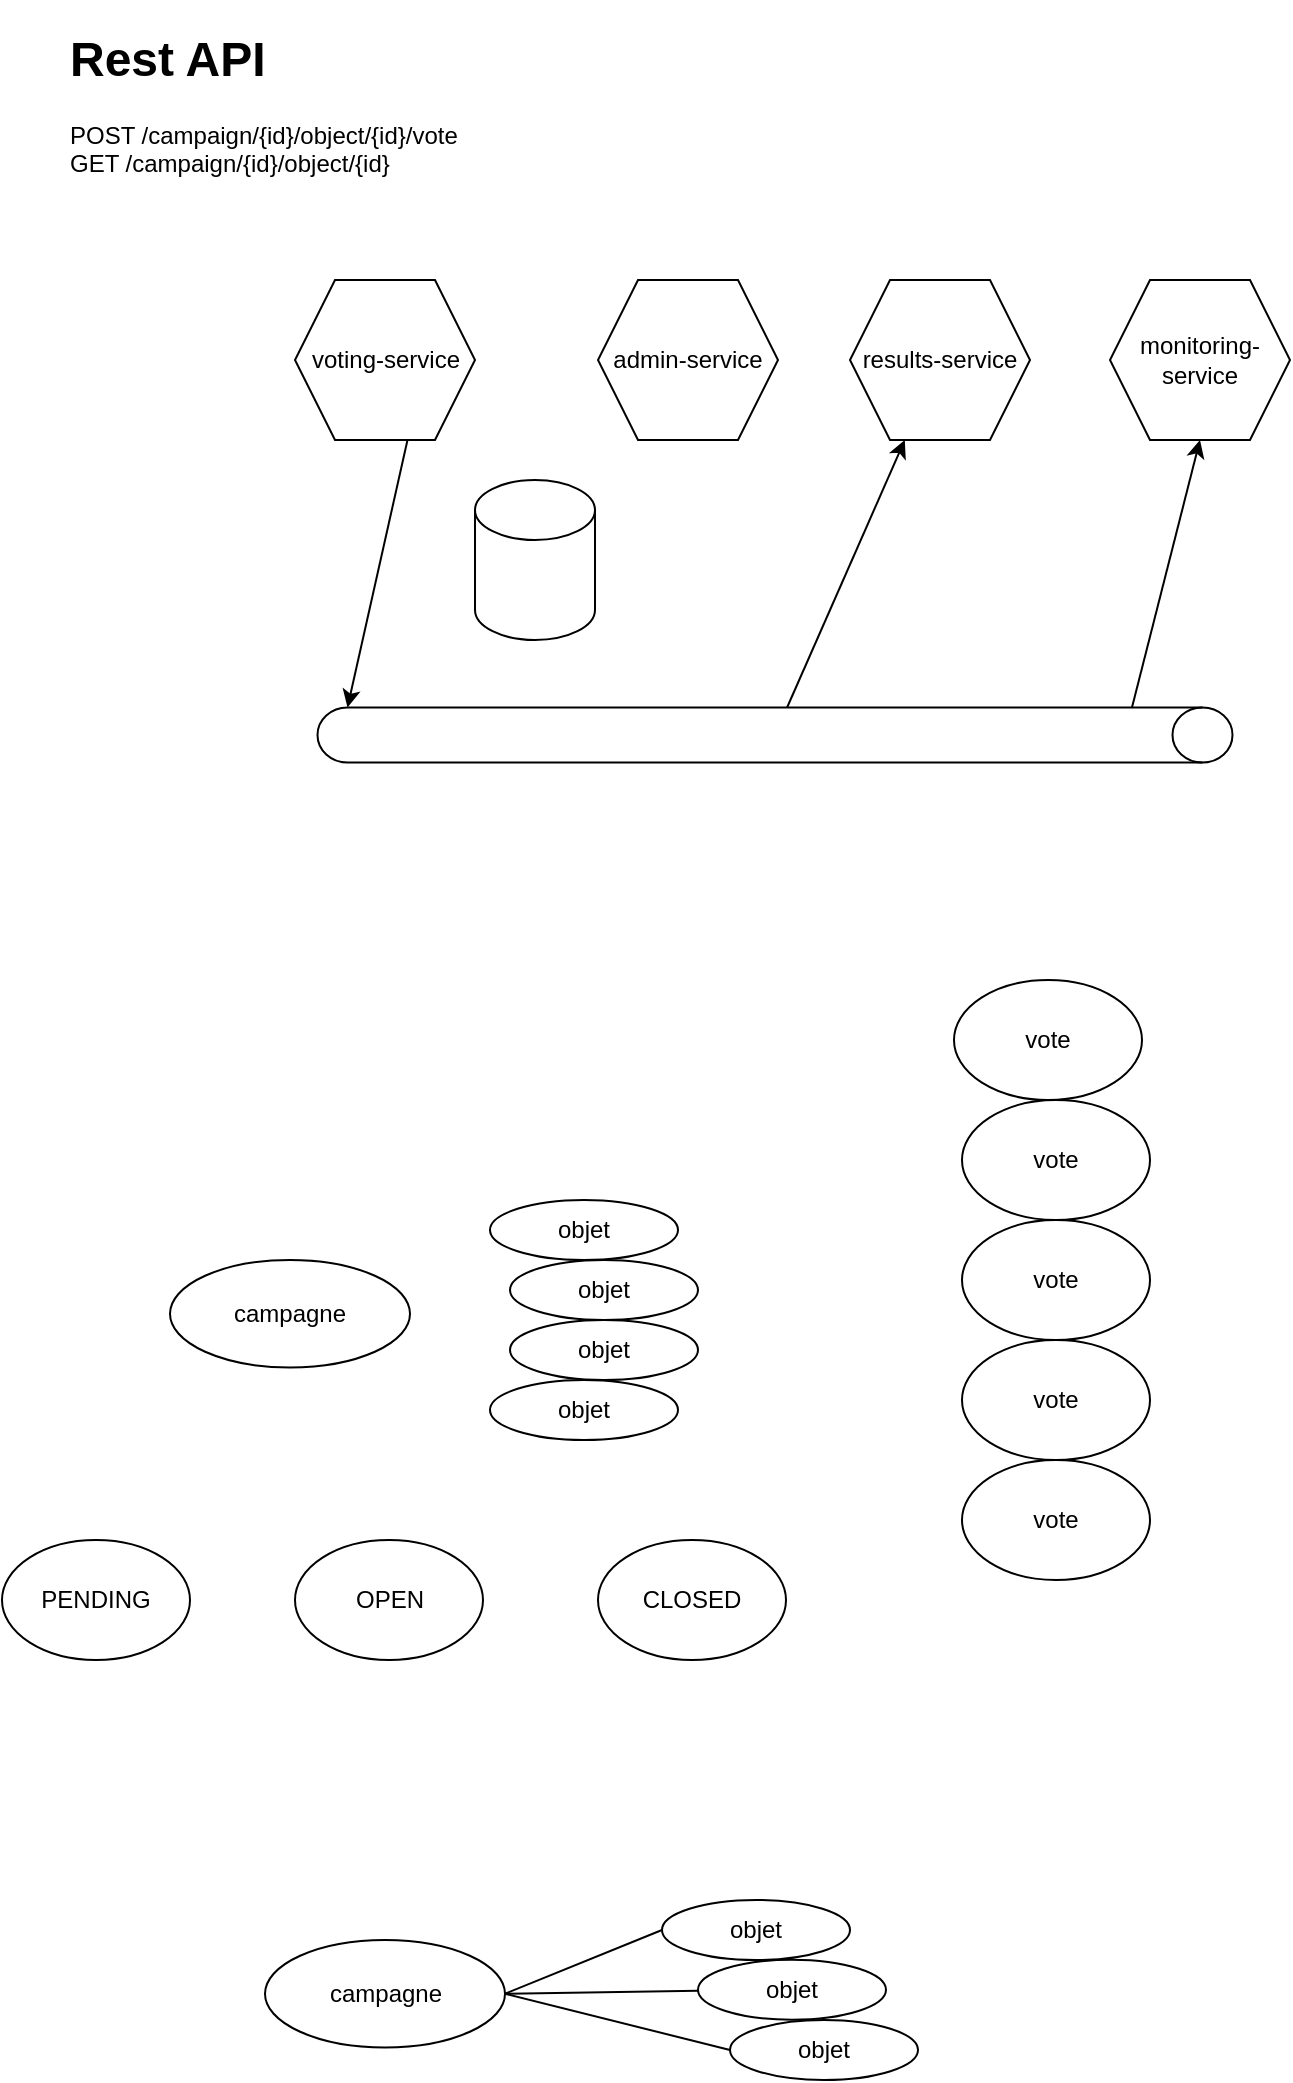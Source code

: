 <mxfile version="22.1.18" type="device" pages="7">
  <diagram name="Page-1" id="G3Ds86VxnuODa4t5qE7E">
    <mxGraphModel dx="979" dy="743" grid="1" gridSize="10" guides="1" tooltips="1" connect="1" arrows="1" fold="1" page="1" pageScale="1" pageWidth="827" pageHeight="1169" math="0" shadow="0">
      <root>
        <mxCell id="0" />
        <mxCell id="1" parent="0" />
        <mxCell id="6d7RA7EBXeTtU1A4HqyG-1" value="voting-service" style="shape=hexagon;perimeter=hexagonPerimeter2;whiteSpace=wrap;html=1;fixedSize=1;" parent="1" vertex="1">
          <mxGeometry x="172.5" y="390" width="90" height="80" as="geometry" />
        </mxCell>
        <mxCell id="6d7RA7EBXeTtU1A4HqyG-2" value="admin-service" style="shape=hexagon;perimeter=hexagonPerimeter2;whiteSpace=wrap;html=1;fixedSize=1;" parent="1" vertex="1">
          <mxGeometry x="324" y="390" width="90" height="80" as="geometry" />
        </mxCell>
        <mxCell id="6d7RA7EBXeTtU1A4HqyG-3" value="results-service" style="shape=hexagon;perimeter=hexagonPerimeter2;whiteSpace=wrap;html=1;fixedSize=1;" parent="1" vertex="1">
          <mxGeometry x="450" y="390" width="90" height="80" as="geometry" />
        </mxCell>
        <mxCell id="6d7RA7EBXeTtU1A4HqyG-4" value="monitoring-service" style="shape=hexagon;perimeter=hexagonPerimeter2;whiteSpace=wrap;html=1;fixedSize=1;" parent="1" vertex="1">
          <mxGeometry x="580" y="390" width="90" height="80" as="geometry" />
        </mxCell>
        <mxCell id="6d7RA7EBXeTtU1A4HqyG-5" value="" style="shape=cylinder3;whiteSpace=wrap;html=1;boundedLbl=1;backgroundOutline=1;size=15;" parent="1" vertex="1">
          <mxGeometry x="262.5" y="490" width="60" height="80" as="geometry" />
        </mxCell>
        <mxCell id="6d7RA7EBXeTtU1A4HqyG-6" value="campagne" style="ellipse;whiteSpace=wrap;html=1;" parent="1" vertex="1">
          <mxGeometry x="110" y="880" width="120" height="53.75" as="geometry" />
        </mxCell>
        <mxCell id="6d7RA7EBXeTtU1A4HqyG-10" value="objet" style="ellipse;whiteSpace=wrap;html=1;" parent="1" vertex="1">
          <mxGeometry x="280" y="910" width="94" height="30" as="geometry" />
        </mxCell>
        <mxCell id="6d7RA7EBXeTtU1A4HqyG-11" value="vote" style="ellipse;whiteSpace=wrap;html=1;" parent="1" vertex="1">
          <mxGeometry x="502" y="740" width="94" height="60" as="geometry" />
        </mxCell>
        <mxCell id="6d7RA7EBXeTtU1A4HqyG-12" value="vote" style="ellipse;whiteSpace=wrap;html=1;" parent="1" vertex="1">
          <mxGeometry x="506" y="800" width="94" height="60" as="geometry" />
        </mxCell>
        <mxCell id="6d7RA7EBXeTtU1A4HqyG-13" value="vote" style="ellipse;whiteSpace=wrap;html=1;" parent="1" vertex="1">
          <mxGeometry x="506" y="860" width="94" height="60" as="geometry" />
        </mxCell>
        <mxCell id="6d7RA7EBXeTtU1A4HqyG-14" value="vote" style="ellipse;whiteSpace=wrap;html=1;" parent="1" vertex="1">
          <mxGeometry x="506" y="920" width="94" height="60" as="geometry" />
        </mxCell>
        <mxCell id="6d7RA7EBXeTtU1A4HqyG-15" value="vote" style="ellipse;whiteSpace=wrap;html=1;" parent="1" vertex="1">
          <mxGeometry x="506" y="980" width="94" height="60" as="geometry" />
        </mxCell>
        <mxCell id="6d7RA7EBXeTtU1A4HqyG-16" value="&lt;h1&gt;Rest API&lt;/h1&gt;&lt;p&gt;&lt;span style=&quot;background-color: initial;&quot;&gt;POST /campaign/{id}/object/{id}/vote&lt;br&gt;&lt;/span&gt;GET /campaign/{id}/object/{id}&lt;/p&gt;&lt;p&gt;&lt;br&gt;&lt;/p&gt;" style="text;html=1;strokeColor=none;fillColor=none;spacing=5;spacingTop=-20;whiteSpace=wrap;overflow=hidden;rounded=0;" parent="1" vertex="1">
          <mxGeometry x="55" y="260" width="210" height="120" as="geometry" />
        </mxCell>
        <mxCell id="6d7RA7EBXeTtU1A4HqyG-17" value="" style="shape=cylinder3;whiteSpace=wrap;html=1;boundedLbl=1;backgroundOutline=1;size=15;rotation=90;" parent="1" vertex="1">
          <mxGeometry x="398.75" y="388.75" width="27.5" height="457.5" as="geometry" />
        </mxCell>
        <mxCell id="6d7RA7EBXeTtU1A4HqyG-18" value="" style="endArrow=classic;html=1;rounded=0;exitX=0.625;exitY=1;exitDx=0;exitDy=0;entryX=0;entryY=1;entryDx=0;entryDy=-15;entryPerimeter=0;" parent="1" source="6d7RA7EBXeTtU1A4HqyG-1" target="6d7RA7EBXeTtU1A4HqyG-17" edge="1">
          <mxGeometry width="50" height="50" relative="1" as="geometry">
            <mxPoint x="340" y="610" as="sourcePoint" />
            <mxPoint x="229" y="600" as="targetPoint" />
          </mxGeometry>
        </mxCell>
        <mxCell id="6d7RA7EBXeTtU1A4HqyG-19" value="" style="endArrow=classic;html=1;rounded=0;" parent="1" source="6d7RA7EBXeTtU1A4HqyG-17" target="6d7RA7EBXeTtU1A4HqyG-3" edge="1">
          <mxGeometry width="50" height="50" relative="1" as="geometry">
            <mxPoint x="500" y="600" as="sourcePoint" />
            <mxPoint x="320" y="560" as="targetPoint" />
          </mxGeometry>
        </mxCell>
        <mxCell id="6d7RA7EBXeTtU1A4HqyG-20" value="" style="endArrow=classic;html=1;rounded=0;entryX=0.5;entryY=1;entryDx=0;entryDy=0;exitX=0.009;exitY=0.11;exitDx=0;exitDy=0;exitPerimeter=0;" parent="1" source="6d7RA7EBXeTtU1A4HqyG-17" target="6d7RA7EBXeTtU1A4HqyG-4" edge="1">
          <mxGeometry width="50" height="50" relative="1" as="geometry">
            <mxPoint x="250" y="610" as="sourcePoint" />
            <mxPoint x="300" y="560" as="targetPoint" />
          </mxGeometry>
        </mxCell>
        <mxCell id="6d7RA7EBXeTtU1A4HqyG-21" value="PENDING" style="ellipse;whiteSpace=wrap;html=1;" parent="1" vertex="1">
          <mxGeometry x="26" y="1020" width="94" height="60" as="geometry" />
        </mxCell>
        <mxCell id="6d7RA7EBXeTtU1A4HqyG-22" value="OPEN" style="ellipse;whiteSpace=wrap;html=1;" parent="1" vertex="1">
          <mxGeometry x="172.5" y="1020" width="94" height="60" as="geometry" />
        </mxCell>
        <mxCell id="6d7RA7EBXeTtU1A4HqyG-23" value="CLOSED" style="ellipse;whiteSpace=wrap;html=1;" parent="1" vertex="1">
          <mxGeometry x="324" y="1020" width="94" height="60" as="geometry" />
        </mxCell>
        <mxCell id="Wwq2GrCyzlOyqkV0D2K5-1" value="objet" style="ellipse;whiteSpace=wrap;html=1;" parent="1" vertex="1">
          <mxGeometry x="280" y="880" width="94" height="30" as="geometry" />
        </mxCell>
        <mxCell id="Wwq2GrCyzlOyqkV0D2K5-2" value="objet" style="ellipse;whiteSpace=wrap;html=1;" parent="1" vertex="1">
          <mxGeometry x="270" y="850" width="94" height="30" as="geometry" />
        </mxCell>
        <mxCell id="Wwq2GrCyzlOyqkV0D2K5-3" value="objet" style="ellipse;whiteSpace=wrap;html=1;" parent="1" vertex="1">
          <mxGeometry x="270" y="940" width="94" height="30" as="geometry" />
        </mxCell>
        <mxCell id="NYO9-W4xfDDR4h9_j9Rd-1" value="campagne" style="ellipse;whiteSpace=wrap;html=1;" vertex="1" parent="1">
          <mxGeometry x="157.5" y="1220" width="120" height="53.75" as="geometry" />
        </mxCell>
        <mxCell id="NYO9-W4xfDDR4h9_j9Rd-2" value="objet" style="ellipse;whiteSpace=wrap;html=1;" vertex="1" parent="1">
          <mxGeometry x="356" y="1200" width="94" height="30" as="geometry" />
        </mxCell>
        <mxCell id="NYO9-W4xfDDR4h9_j9Rd-3" value="objet" style="ellipse;whiteSpace=wrap;html=1;" vertex="1" parent="1">
          <mxGeometry x="374" y="1229.88" width="94" height="30" as="geometry" />
        </mxCell>
        <mxCell id="NYO9-W4xfDDR4h9_j9Rd-4" value="objet" style="ellipse;whiteSpace=wrap;html=1;" vertex="1" parent="1">
          <mxGeometry x="390" y="1260" width="94" height="30" as="geometry" />
        </mxCell>
        <mxCell id="NYO9-W4xfDDR4h9_j9Rd-5" value="" style="endArrow=none;html=1;rounded=0;exitX=1;exitY=0.5;exitDx=0;exitDy=0;entryX=0;entryY=0.5;entryDx=0;entryDy=0;" edge="1" parent="1" source="NYO9-W4xfDDR4h9_j9Rd-1" target="NYO9-W4xfDDR4h9_j9Rd-2">
          <mxGeometry width="50" height="50" relative="1" as="geometry">
            <mxPoint x="390" y="1090" as="sourcePoint" />
            <mxPoint x="440" y="1040" as="targetPoint" />
          </mxGeometry>
        </mxCell>
        <mxCell id="NYO9-W4xfDDR4h9_j9Rd-6" value="" style="endArrow=none;html=1;rounded=0;exitX=1;exitY=0.5;exitDx=0;exitDy=0;" edge="1" parent="1" source="NYO9-W4xfDDR4h9_j9Rd-1" target="NYO9-W4xfDDR4h9_j9Rd-3">
          <mxGeometry width="50" height="50" relative="1" as="geometry">
            <mxPoint x="390" y="1090" as="sourcePoint" />
            <mxPoint x="440" y="1040" as="targetPoint" />
          </mxGeometry>
        </mxCell>
        <mxCell id="NYO9-W4xfDDR4h9_j9Rd-7" value="" style="endArrow=none;html=1;rounded=0;exitX=1;exitY=0.5;exitDx=0;exitDy=0;entryX=0;entryY=0.5;entryDx=0;entryDy=0;" edge="1" parent="1" source="NYO9-W4xfDDR4h9_j9Rd-1" target="NYO9-W4xfDDR4h9_j9Rd-4">
          <mxGeometry width="50" height="50" relative="1" as="geometry">
            <mxPoint x="390" y="1090" as="sourcePoint" />
            <mxPoint x="440" y="1040" as="targetPoint" />
          </mxGeometry>
        </mxCell>
      </root>
    </mxGraphModel>
  </diagram>
  <diagram id="eorsUD-LDszYpwrviJl4" name="Page-2">
    <mxGraphModel dx="1152" dy="874" grid="0" gridSize="10" guides="1" tooltips="1" connect="1" arrows="1" fold="1" page="1" pageScale="1" pageWidth="827" pageHeight="1169" math="0" shadow="0">
      <root>
        <mxCell id="0" />
        <mxCell id="1" parent="0" />
        <mxCell id="vTHER4IsNHcq7hxchsJE-10" value="" style="rounded=0;whiteSpace=wrap;html=1;fontFamily=Comic Sans MS;" parent="1" vertex="1">
          <mxGeometry x="310" y="190" width="480" height="860" as="geometry" />
        </mxCell>
        <mxCell id="vTHER4IsNHcq7hxchsJE-1" value="Votant" style="shape=umlActor;verticalLabelPosition=bottom;verticalAlign=top;html=1;outlineConnect=0;fontFamily=Comic Sans MS;fontStyle=1" parent="1" vertex="1">
          <mxGeometry x="100" y="260" width="30" height="60" as="geometry" />
        </mxCell>
        <mxCell id="vTHER4IsNHcq7hxchsJE-4" value="" style="endArrow=classic;html=1;rounded=0;entryX=0;entryY=0.5;entryDx=0;entryDy=0;fontFamily=Comic Sans MS;" parent="1" target="vTHER4IsNHcq7hxchsJE-3" edge="1">
          <mxGeometry width="50" height="50" relative="1" as="geometry">
            <mxPoint x="170" y="300" as="sourcePoint" />
            <mxPoint x="440" y="730" as="targetPoint" />
          </mxGeometry>
        </mxCell>
        <mxCell id="vTHER4IsNHcq7hxchsJE-6" value="" style="endArrow=classic;html=1;rounded=0;entryX=0;entryY=0.5;entryDx=0;entryDy=0;fontFamily=Comic Sans MS;" parent="1" target="vTHER4IsNHcq7hxchsJE-5" edge="1">
          <mxGeometry width="50" height="50" relative="1" as="geometry">
            <mxPoint x="170" y="300" as="sourcePoint" />
            <mxPoint x="460" y="730" as="targetPoint" />
          </mxGeometry>
        </mxCell>
        <mxCell id="vTHER4IsNHcq7hxchsJE-3" value="Demande une autorisationDto de vote" style="ellipse;whiteSpace=wrap;html=1;fontFamily=Comic Sans MS;" parent="1" vertex="1">
          <mxGeometry x="380" y="260" width="120" height="80" as="geometry" />
        </mxCell>
        <mxCell id="vTHER4IsNHcq7hxchsJE-7" value="" style="endArrow=classic;html=1;rounded=0;entryX=0.5;entryY=1;entryDx=0;entryDy=0;exitX=0.5;exitY=0;exitDx=0;exitDy=0;dashed=1;dashPattern=8 8;fontFamily=Comic Sans MS;" parent="1" source="vTHER4IsNHcq7hxchsJE-5" target="vTHER4IsNHcq7hxchsJE-3" edge="1">
          <mxGeometry width="50" height="50" relative="1" as="geometry">
            <mxPoint x="460" y="890" as="sourcePoint" />
            <mxPoint x="510" y="840" as="targetPoint" />
          </mxGeometry>
        </mxCell>
        <mxCell id="vTHER4IsNHcq7hxchsJE-5" value="Voter pour une campagne" style="ellipse;whiteSpace=wrap;html=1;fontFamily=Comic Sans MS;" parent="1" vertex="1">
          <mxGeometry x="380" y="420" width="120" height="80" as="geometry" />
        </mxCell>
        <mxCell id="vTHER4IsNHcq7hxchsJE-11" value="Gestionnaire de campagne" style="shape=umlActor;verticalLabelPosition=bottom;verticalAlign=top;html=1;outlineConnect=0;fontFamily=Comic Sans MS;fontStyle=1" parent="1" vertex="1">
          <mxGeometry x="100" y="645" width="30" height="60" as="geometry" />
        </mxCell>
        <mxCell id="vTHER4IsNHcq7hxchsJE-13" value="Créer une campagne" style="ellipse;whiteSpace=wrap;html=1;fontFamily=Comic Sans MS;" parent="1" vertex="1">
          <mxGeometry x="330" y="645" width="206" height="80" as="geometry" />
        </mxCell>
        <mxCell id="vTHER4IsNHcq7hxchsJE-14" value="Modifier/Démarrer/Stopper une campage" style="ellipse;whiteSpace=wrap;html=1;fontFamily=Comic Sans MS;" parent="1" vertex="1">
          <mxGeometry x="440" y="750" width="206" height="80" as="geometry" />
        </mxCell>
        <mxCell id="vTHER4IsNHcq7hxchsJE-15" value="" style="endArrow=classic;html=1;rounded=0;entryX=0;entryY=0.5;entryDx=0;entryDy=0;fontFamily=Comic Sans MS;" parent="1" target="vTHER4IsNHcq7hxchsJE-13" edge="1">
          <mxGeometry width="50" height="50" relative="1" as="geometry">
            <mxPoint x="180" y="690" as="sourcePoint" />
            <mxPoint x="420" y="710" as="targetPoint" />
          </mxGeometry>
        </mxCell>
        <mxCell id="vTHER4IsNHcq7hxchsJE-16" value="" style="endArrow=classic;html=1;rounded=0;entryX=0.005;entryY=0.388;entryDx=0;entryDy=0;entryPerimeter=0;fontFamily=Comic Sans MS;" parent="1" target="vTHER4IsNHcq7hxchsJE-14" edge="1">
          <mxGeometry width="50" height="50" relative="1" as="geometry">
            <mxPoint x="180" y="690" as="sourcePoint" />
            <mxPoint x="300" y="710" as="targetPoint" />
          </mxGeometry>
        </mxCell>
        <mxCell id="vTHER4IsNHcq7hxchsJE-17" value="Ajouter des objets à une campagne" style="ellipse;whiteSpace=wrap;html=1;fontFamily=Comic Sans MS;" parent="1" vertex="1">
          <mxGeometry x="360" y="860" width="206" height="80" as="geometry" />
        </mxCell>
        <mxCell id="vTHER4IsNHcq7hxchsJE-18" value="Valider/Refuser une autorisation de vote" style="ellipse;whiteSpace=wrap;html=1;fontFamily=Comic Sans MS;" parent="1" vertex="1">
          <mxGeometry x="556" y="565" width="206" height="80" as="geometry" />
        </mxCell>
        <mxCell id="vTHER4IsNHcq7hxchsJE-19" value="" style="endArrow=classic;html=1;rounded=0;entryX=0.5;entryY=0;entryDx=0;entryDy=0;exitX=1;exitY=1;exitDx=0;exitDy=0;dashed=1;dashPattern=8 8;fontFamily=Comic Sans MS;" parent="1" source="vTHER4IsNHcq7hxchsJE-3" target="vTHER4IsNHcq7hxchsJE-18" edge="1">
          <mxGeometry width="50" height="50" relative="1" as="geometry">
            <mxPoint x="450" y="430" as="sourcePoint" />
            <mxPoint x="450" y="350" as="targetPoint" />
          </mxGeometry>
        </mxCell>
        <mxCell id="vTHER4IsNHcq7hxchsJE-20" value="" style="endArrow=classic;html=1;rounded=0;entryX=0;entryY=0.5;entryDx=0;entryDy=0;fontFamily=Comic Sans MS;" parent="1" target="vTHER4IsNHcq7hxchsJE-17" edge="1">
          <mxGeometry width="50" height="50" relative="1" as="geometry">
            <mxPoint x="180" y="690" as="sourcePoint" />
            <mxPoint x="110" y="670" as="targetPoint" />
          </mxGeometry>
        </mxCell>
        <mxCell id="vTHER4IsNHcq7hxchsJE-21" value="" style="endArrow=classic;html=1;rounded=0;entryX=1;entryY=0;entryDx=0;entryDy=0;exitX=1;exitY=1;exitDx=0;exitDy=0;dashed=1;dashPattern=8 8;fontFamily=Comic Sans MS;" parent="1" source="vTHER4IsNHcq7hxchsJE-5" target="vTHER4IsNHcq7hxchsJE-14" edge="1">
          <mxGeometry width="50" height="50" relative="1" as="geometry">
            <mxPoint x="40" y="730" as="sourcePoint" />
            <mxPoint x="90" y="680" as="targetPoint" />
          </mxGeometry>
        </mxCell>
        <mxCell id="BeDkReBGD84sfCVMEjXH-1" value="&lt;h1&gt;&lt;span style=&quot;background-color: initial;&quot;&gt;Voting APP - Cas d&#39;utilisations&lt;br&gt;&lt;/span&gt;&lt;span style=&quot;font-size: 12px; font-weight: 400;&quot;&gt;Digramme USE CASE du projet VotingAPP&lt;/span&gt;&lt;/h1&gt;&lt;p&gt;&lt;br&gt;&lt;/p&gt;" style="text;html=1;strokeColor=none;fillColor=none;spacing=5;spacingTop=-20;whiteSpace=wrap;overflow=hidden;rounded=0;fontFamily=Comic Sans MS;" parent="1" vertex="1">
          <mxGeometry x="10" y="20" width="520" height="120" as="geometry" />
        </mxCell>
      </root>
    </mxGraphModel>
  </diagram>
  <diagram name="Copie de Page-2" id="RuqqYH3me5lDtDGBivgb">
    <mxGraphModel dx="979" dy="743" grid="1" gridSize="10" guides="1" tooltips="1" connect="1" arrows="1" fold="1" page="1" pageScale="1" pageWidth="827" pageHeight="1169" math="0" shadow="0">
      <root>
        <mxCell id="YZHuKe3IQT8OoPDCED9f-0" />
        <mxCell id="YZHuKe3IQT8OoPDCED9f-1" parent="YZHuKe3IQT8OoPDCED9f-0" />
        <mxCell id="cYjT16HvaFi7w7iUG4rs-22" value="Bus de communication" style="shape=cylinder3;whiteSpace=wrap;html=1;boundedLbl=1;backgroundOutline=1;size=15;fontFamily=Comic Sans MS;rotation=90;horizontal=0;verticalAlign=top;fontStyle=1;fillColor=#f8cecc;strokeColor=#b85450;" parent="YZHuKe3IQT8OoPDCED9f-1" vertex="1">
          <mxGeometry x="425.63" y="166.88" width="126.25" height="540" as="geometry" />
        </mxCell>
        <mxCell id="YZHuKe3IQT8OoPDCED9f-2" value="" style="rounded=0;whiteSpace=wrap;html=1;fontFamily=Comic Sans MS;" parent="YZHuKe3IQT8OoPDCED9f-1" vertex="1">
          <mxGeometry x="1640" y="210" width="480" height="860" as="geometry" />
        </mxCell>
        <mxCell id="YZHuKe3IQT8OoPDCED9f-3" value="Votant" style="shape=umlActor;verticalLabelPosition=bottom;verticalAlign=top;html=1;outlineConnect=0;fontFamily=Comic Sans MS;fontStyle=1" parent="YZHuKe3IQT8OoPDCED9f-1" vertex="1">
          <mxGeometry x="1430" y="280" width="30" height="60" as="geometry" />
        </mxCell>
        <mxCell id="YZHuKe3IQT8OoPDCED9f-4" value="" style="endArrow=classic;html=1;rounded=0;entryX=0;entryY=0.5;entryDx=0;entryDy=0;fontFamily=Comic Sans MS;" parent="YZHuKe3IQT8OoPDCED9f-1" target="YZHuKe3IQT8OoPDCED9f-6" edge="1">
          <mxGeometry width="50" height="50" relative="1" as="geometry">
            <mxPoint x="1500" y="320" as="sourcePoint" />
            <mxPoint x="1770" y="750" as="targetPoint" />
          </mxGeometry>
        </mxCell>
        <mxCell id="YZHuKe3IQT8OoPDCED9f-5" value="" style="endArrow=classic;html=1;rounded=0;entryX=0;entryY=0.5;entryDx=0;entryDy=0;fontFamily=Comic Sans MS;" parent="YZHuKe3IQT8OoPDCED9f-1" target="YZHuKe3IQT8OoPDCED9f-8" edge="1">
          <mxGeometry width="50" height="50" relative="1" as="geometry">
            <mxPoint x="1500" y="320" as="sourcePoint" />
            <mxPoint x="1790" y="750" as="targetPoint" />
          </mxGeometry>
        </mxCell>
        <mxCell id="YZHuKe3IQT8OoPDCED9f-6" value="Demande une autorisationDto de vote" style="ellipse;whiteSpace=wrap;html=1;fontFamily=Comic Sans MS;" parent="YZHuKe3IQT8OoPDCED9f-1" vertex="1">
          <mxGeometry x="1710" y="310" width="120" height="80" as="geometry" />
        </mxCell>
        <mxCell id="YZHuKe3IQT8OoPDCED9f-7" value="" style="endArrow=classic;html=1;rounded=0;entryX=0.5;entryY=1;entryDx=0;entryDy=0;exitX=0.5;exitY=0;exitDx=0;exitDy=0;dashed=1;dashPattern=8 8;fontFamily=Comic Sans MS;" parent="YZHuKe3IQT8OoPDCED9f-1" source="YZHuKe3IQT8OoPDCED9f-8" target="YZHuKe3IQT8OoPDCED9f-6" edge="1">
          <mxGeometry width="50" height="50" relative="1" as="geometry">
            <mxPoint x="1790" y="910" as="sourcePoint" />
            <mxPoint x="1840" y="860" as="targetPoint" />
          </mxGeometry>
        </mxCell>
        <mxCell id="YZHuKe3IQT8OoPDCED9f-8" value="Peut voter pour une campagne" style="ellipse;whiteSpace=wrap;html=1;fontFamily=Comic Sans MS;" parent="YZHuKe3IQT8OoPDCED9f-1" vertex="1">
          <mxGeometry x="1710" y="420" width="120" height="80" as="geometry" />
        </mxCell>
        <mxCell id="YZHuKe3IQT8OoPDCED9f-9" value="Gestionnaire de campagne" style="shape=umlActor;verticalLabelPosition=bottom;verticalAlign=top;html=1;outlineConnect=0;fontFamily=Comic Sans MS;fontStyle=1" parent="YZHuKe3IQT8OoPDCED9f-1" vertex="1">
          <mxGeometry x="1430" y="665" width="30" height="60" as="geometry" />
        </mxCell>
        <mxCell id="YZHuKe3IQT8OoPDCED9f-10" value="Créer une campagne" style="ellipse;whiteSpace=wrap;html=1;fontFamily=Comic Sans MS;" parent="YZHuKe3IQT8OoPDCED9f-1" vertex="1">
          <mxGeometry x="1660" y="665" width="206" height="80" as="geometry" />
        </mxCell>
        <mxCell id="YZHuKe3IQT8OoPDCED9f-11" value="Modifier/Démarrer/Stopper une campage" style="ellipse;whiteSpace=wrap;html=1;fontFamily=Comic Sans MS;" parent="YZHuKe3IQT8OoPDCED9f-1" vertex="1">
          <mxGeometry x="1770" y="770" width="206" height="80" as="geometry" />
        </mxCell>
        <mxCell id="YZHuKe3IQT8OoPDCED9f-12" value="" style="endArrow=classic;html=1;rounded=0;entryX=0;entryY=0.5;entryDx=0;entryDy=0;fontFamily=Comic Sans MS;" parent="YZHuKe3IQT8OoPDCED9f-1" target="YZHuKe3IQT8OoPDCED9f-10" edge="1">
          <mxGeometry width="50" height="50" relative="1" as="geometry">
            <mxPoint x="1510" y="710" as="sourcePoint" />
            <mxPoint x="1750" y="730" as="targetPoint" />
          </mxGeometry>
        </mxCell>
        <mxCell id="YZHuKe3IQT8OoPDCED9f-13" value="" style="endArrow=classic;html=1;rounded=0;entryX=0.005;entryY=0.388;entryDx=0;entryDy=0;entryPerimeter=0;fontFamily=Comic Sans MS;" parent="YZHuKe3IQT8OoPDCED9f-1" target="YZHuKe3IQT8OoPDCED9f-11" edge="1">
          <mxGeometry width="50" height="50" relative="1" as="geometry">
            <mxPoint x="1510" y="710" as="sourcePoint" />
            <mxPoint x="1630" y="730" as="targetPoint" />
          </mxGeometry>
        </mxCell>
        <mxCell id="YZHuKe3IQT8OoPDCED9f-14" value="Ajouter des objets à une campagne" style="ellipse;whiteSpace=wrap;html=1;fontFamily=Comic Sans MS;" parent="YZHuKe3IQT8OoPDCED9f-1" vertex="1">
          <mxGeometry x="1690" y="880" width="206" height="80" as="geometry" />
        </mxCell>
        <mxCell id="YZHuKe3IQT8OoPDCED9f-15" value="Valider/Refuser une autorisationDto de vote" style="ellipse;whiteSpace=wrap;html=1;fontFamily=Comic Sans MS;" parent="YZHuKe3IQT8OoPDCED9f-1" vertex="1">
          <mxGeometry x="1886" y="585" width="206" height="80" as="geometry" />
        </mxCell>
        <mxCell id="YZHuKe3IQT8OoPDCED9f-16" value="" style="endArrow=classic;html=1;rounded=0;entryX=0.5;entryY=0;entryDx=0;entryDy=0;exitX=1;exitY=1;exitDx=0;exitDy=0;dashed=1;dashPattern=8 8;fontFamily=Comic Sans MS;" parent="YZHuKe3IQT8OoPDCED9f-1" source="YZHuKe3IQT8OoPDCED9f-6" target="YZHuKe3IQT8OoPDCED9f-15" edge="1">
          <mxGeometry width="50" height="50" relative="1" as="geometry">
            <mxPoint x="1780" y="450" as="sourcePoint" />
            <mxPoint x="1780" y="370" as="targetPoint" />
          </mxGeometry>
        </mxCell>
        <mxCell id="YZHuKe3IQT8OoPDCED9f-17" value="" style="endArrow=classic;html=1;rounded=0;entryX=0;entryY=0.5;entryDx=0;entryDy=0;fontFamily=Comic Sans MS;" parent="YZHuKe3IQT8OoPDCED9f-1" target="YZHuKe3IQT8OoPDCED9f-14" edge="1">
          <mxGeometry width="50" height="50" relative="1" as="geometry">
            <mxPoint x="1510" y="710" as="sourcePoint" />
            <mxPoint x="1440" y="690" as="targetPoint" />
          </mxGeometry>
        </mxCell>
        <mxCell id="YZHuKe3IQT8OoPDCED9f-18" value="" style="endArrow=classic;html=1;rounded=0;entryX=1;entryY=0;entryDx=0;entryDy=0;exitX=1;exitY=1;exitDx=0;exitDy=0;dashed=1;dashPattern=8 8;fontFamily=Comic Sans MS;" parent="YZHuKe3IQT8OoPDCED9f-1" source="YZHuKe3IQT8OoPDCED9f-8" target="YZHuKe3IQT8OoPDCED9f-11" edge="1">
          <mxGeometry width="50" height="50" relative="1" as="geometry">
            <mxPoint x="1370" y="750" as="sourcePoint" />
            <mxPoint x="1420" y="700" as="targetPoint" />
          </mxGeometry>
        </mxCell>
        <mxCell id="YZHuKe3IQT8OoPDCED9f-19" value="&lt;h1&gt;&lt;span style=&quot;background-color: initial;&quot;&gt;Voting APP - Cas d&#39;utilisations&lt;br&gt;&lt;/span&gt;&lt;span style=&quot;font-size: 12px; font-weight: 400;&quot;&gt;Digramme USE CASE du projet VotingAPP&lt;/span&gt;&lt;/h1&gt;&lt;p&gt;&lt;br&gt;&lt;/p&gt;" style="text;html=1;strokeColor=none;fillColor=none;spacing=5;spacingTop=-20;whiteSpace=wrap;overflow=hidden;rounded=0;fontFamily=Comic Sans MS;" parent="YZHuKe3IQT8OoPDCED9f-1" vertex="1">
          <mxGeometry x="10" y="20" width="520" height="120" as="geometry" />
        </mxCell>
        <mxCell id="XhRRTtLeAesrSx6MJ_7h-0" value="&lt;font style=&quot;&quot;&gt;&lt;span style=&quot;font-size: 15px;&quot;&gt;admin-service&lt;/span&gt;&lt;br&gt;&lt;font style=&quot;font-size: 11px; font-weight: normal;&quot;&gt;&lt;br&gt;Service d&#39;administration &lt;br&gt;des campagnes de votes.&amp;nbsp;&lt;br&gt;&lt;/font&gt;&lt;span style=&quot;font-weight: normal;&quot;&gt;Source de vérité unique pour les données de vote.&lt;/span&gt;&lt;br&gt;&lt;/font&gt;" style="shape=hexagon;perimeter=hexagonPerimeter2;whiteSpace=wrap;html=1;fixedSize=1;fontStyle=1;fontFamily=Comic Sans MS;verticalAlign=top;" parent="YZHuKe3IQT8OoPDCED9f-1" vertex="1">
          <mxGeometry x="740" y="277.5" width="160" height="160" as="geometry" />
        </mxCell>
        <mxCell id="XhRRTtLeAesrSx6MJ_7h-1" value="Base de données relationelle" style="shape=cylinder3;whiteSpace=wrap;html=1;boundedLbl=1;backgroundOutline=1;size=15;fontFamily=Comic Sans MS;" parent="YZHuKe3IQT8OoPDCED9f-1" vertex="1">
          <mxGeometry x="775" y="572.5" width="90" height="100" as="geometry" />
        </mxCell>
        <mxCell id="XhRRTtLeAesrSx6MJ_7h-2" value="" style="endArrow=classic;startArrow=classic;html=1;rounded=0;entryX=0.5;entryY=1;entryDx=0;entryDy=0;exitX=0.5;exitY=0;exitDx=0;exitDy=0;exitPerimeter=0;fontFamily=Comic Sans MS;" parent="YZHuKe3IQT8OoPDCED9f-1" source="XhRRTtLeAesrSx6MJ_7h-1" target="XhRRTtLeAesrSx6MJ_7h-0" edge="1">
          <mxGeometry width="50" height="50" relative="1" as="geometry">
            <mxPoint x="1250" y="777.5" as="sourcePoint" />
            <mxPoint x="1300" y="727.5" as="targetPoint" />
          </mxGeometry>
        </mxCell>
        <mxCell id="XhRRTtLeAesrSx6MJ_7h-3" value="&lt;font style=&quot;&quot;&gt;&lt;span style=&quot;font-size: 15px;&quot;&gt;voting-service&lt;/span&gt;&lt;br&gt;&lt;font style=&quot;font-size: 11px; font-weight: normal;&quot;&gt;&lt;br&gt;&lt;/font&gt;&lt;span style=&quot;font-weight: normal;&quot;&gt;Service publique permettant a une personne de voter.&lt;/span&gt;&lt;br&gt;&lt;/font&gt;" style="shape=hexagon;perimeter=hexagonPerimeter2;whiteSpace=wrap;html=1;fixedSize=1;fontStyle=1;fontFamily=Comic Sans MS;verticalAlign=top;" parent="YZHuKe3IQT8OoPDCED9f-1" vertex="1">
          <mxGeometry x="75" y="280" width="160" height="160" as="geometry" />
        </mxCell>
        <mxCell id="XhRRTtLeAesrSx6MJ_7h-4" value="Base de d" style="shape=cylinder3;whiteSpace=wrap;html=1;boundedLbl=1;backgroundOutline=1;size=15;fontFamily=Comic Sans MS;" parent="YZHuKe3IQT8OoPDCED9f-1" vertex="1">
          <mxGeometry x="110" y="575" width="90" height="100" as="geometry" />
        </mxCell>
        <mxCell id="XhRRTtLeAesrSx6MJ_7h-5" value="" style="endArrow=classic;startArrow=classic;html=1;rounded=0;entryX=0.5;entryY=1;entryDx=0;entryDy=0;exitX=0.5;exitY=0;exitDx=0;exitDy=0;exitPerimeter=0;fontFamily=Comic Sans MS;" parent="YZHuKe3IQT8OoPDCED9f-1" source="XhRRTtLeAesrSx6MJ_7h-4" target="XhRRTtLeAesrSx6MJ_7h-3" edge="1">
          <mxGeometry width="50" height="50" relative="1" as="geometry">
            <mxPoint x="585" y="780" as="sourcePoint" />
            <mxPoint x="635" y="730" as="targetPoint" />
          </mxGeometry>
        </mxCell>
        <mxCell id="MtVX61lOfcsx6lrr_SQc-0" value="campagne" style="ellipse;whiteSpace=wrap;html=1;" parent="YZHuKe3IQT8OoPDCED9f-1" vertex="1">
          <mxGeometry x="230" y="910" width="120" height="53.75" as="geometry" />
        </mxCell>
        <mxCell id="MtVX61lOfcsx6lrr_SQc-1" value="objet" style="ellipse;whiteSpace=wrap;html=1;" parent="YZHuKe3IQT8OoPDCED9f-1" vertex="1">
          <mxGeometry x="430" y="940" width="94" height="30" as="geometry" />
        </mxCell>
        <mxCell id="MtVX61lOfcsx6lrr_SQc-2" value="objet" style="ellipse;whiteSpace=wrap;html=1;" parent="YZHuKe3IQT8OoPDCED9f-1" vertex="1">
          <mxGeometry x="430" y="910" width="94" height="30" as="geometry" />
        </mxCell>
        <mxCell id="MtVX61lOfcsx6lrr_SQc-3" value="objet" style="ellipse;whiteSpace=wrap;html=1;" parent="YZHuKe3IQT8OoPDCED9f-1" vertex="1">
          <mxGeometry x="420" y="880" width="94" height="30" as="geometry" />
        </mxCell>
        <mxCell id="MtVX61lOfcsx6lrr_SQc-4" value="objet" style="ellipse;whiteSpace=wrap;html=1;" parent="YZHuKe3IQT8OoPDCED9f-1" vertex="1">
          <mxGeometry x="420" y="970" width="94" height="30" as="geometry" />
        </mxCell>
        <mxCell id="MtVX61lOfcsx6lrr_SQc-5" value="" style="endArrow=none;html=1;rounded=0;exitX=1;exitY=0.5;exitDx=0;exitDy=0;entryX=0;entryY=0.5;entryDx=0;entryDy=0;" parent="YZHuKe3IQT8OoPDCED9f-1" source="MtVX61lOfcsx6lrr_SQc-0" target="MtVX61lOfcsx6lrr_SQc-3" edge="1">
          <mxGeometry width="50" height="50" relative="1" as="geometry">
            <mxPoint x="710" y="690" as="sourcePoint" />
            <mxPoint x="760" y="640" as="targetPoint" />
          </mxGeometry>
        </mxCell>
        <mxCell id="MtVX61lOfcsx6lrr_SQc-6" value="" style="endArrow=none;html=1;rounded=0;exitX=1;exitY=0.5;exitDx=0;exitDy=0;entryX=0;entryY=0.5;entryDx=0;entryDy=0;" parent="YZHuKe3IQT8OoPDCED9f-1" source="MtVX61lOfcsx6lrr_SQc-0" target="MtVX61lOfcsx6lrr_SQc-2" edge="1">
          <mxGeometry width="50" height="50" relative="1" as="geometry">
            <mxPoint x="390" y="947" as="sourcePoint" />
            <mxPoint x="430" y="905" as="targetPoint" />
          </mxGeometry>
        </mxCell>
        <mxCell id="MtVX61lOfcsx6lrr_SQc-7" value="" style="endArrow=none;html=1;rounded=0;entryX=0;entryY=0.5;entryDx=0;entryDy=0;exitX=1;exitY=0.5;exitDx=0;exitDy=0;" parent="YZHuKe3IQT8OoPDCED9f-1" source="MtVX61lOfcsx6lrr_SQc-0" target="MtVX61lOfcsx6lrr_SQc-1" edge="1">
          <mxGeometry width="50" height="50" relative="1" as="geometry">
            <mxPoint x="380" y="935" as="sourcePoint" />
            <mxPoint x="440" y="935" as="targetPoint" />
          </mxGeometry>
        </mxCell>
        <mxCell id="MtVX61lOfcsx6lrr_SQc-8" value="" style="endArrow=none;html=1;rounded=0;exitX=1;exitY=0.5;exitDx=0;exitDy=0;entryX=0;entryY=0.5;entryDx=0;entryDy=0;" parent="YZHuKe3IQT8OoPDCED9f-1" source="MtVX61lOfcsx6lrr_SQc-0" target="MtVX61lOfcsx6lrr_SQc-4" edge="1">
          <mxGeometry width="50" height="50" relative="1" as="geometry">
            <mxPoint x="400" y="957" as="sourcePoint" />
            <mxPoint x="450" y="945" as="targetPoint" />
          </mxGeometry>
        </mxCell>
        <mxCell id="cYjT16HvaFi7w7iUG4rs-0" value="vote" style="ellipse;whiteSpace=wrap;html=1;" parent="YZHuKe3IQT8OoPDCED9f-1" vertex="1">
          <mxGeometry x="540" y="890" width="94" height="30" as="geometry" />
        </mxCell>
        <mxCell id="cYjT16HvaFi7w7iUG4rs-1" value="" style="endArrow=none;html=1;rounded=0;entryX=0;entryY=0.5;entryDx=0;entryDy=0;exitX=1;exitY=0.5;exitDx=0;exitDy=0;" parent="YZHuKe3IQT8OoPDCED9f-1" source="MtVX61lOfcsx6lrr_SQc-3" target="cYjT16HvaFi7w7iUG4rs-0" edge="1">
          <mxGeometry width="50" height="50" relative="1" as="geometry">
            <mxPoint x="410" y="780" as="sourcePoint" />
            <mxPoint x="460" y="730" as="targetPoint" />
          </mxGeometry>
        </mxCell>
        <mxCell id="cYjT16HvaFi7w7iUG4rs-3" value="votant" style="ellipse;whiteSpace=wrap;html=1;" parent="YZHuKe3IQT8OoPDCED9f-1" vertex="1">
          <mxGeometry x="660" y="890" width="94" height="30" as="geometry" />
        </mxCell>
        <mxCell id="cYjT16HvaFi7w7iUG4rs-4" value="" style="endArrow=none;html=1;rounded=0;entryX=0;entryY=0.5;entryDx=0;entryDy=0;exitX=1;exitY=0.5;exitDx=0;exitDy=0;" parent="YZHuKe3IQT8OoPDCED9f-1" source="cYjT16HvaFi7w7iUG4rs-0" target="cYjT16HvaFi7w7iUG4rs-3" edge="1">
          <mxGeometry width="50" height="50" relative="1" as="geometry">
            <mxPoint x="380" y="800" as="sourcePoint" />
            <mxPoint x="430" y="750" as="targetPoint" />
          </mxGeometry>
        </mxCell>
        <mxCell id="cYjT16HvaFi7w7iUG4rs-6" value="autorisationDto" style="ellipse;whiteSpace=wrap;html=1;" parent="YZHuKe3IQT8OoPDCED9f-1" vertex="1">
          <mxGeometry x="330" y="1110" width="120" height="30" as="geometry" />
        </mxCell>
        <mxCell id="cYjT16HvaFi7w7iUG4rs-8" value="" style="endArrow=none;html=1;rounded=0;exitX=1;exitY=0.5;exitDx=0;exitDy=0;" parent="YZHuKe3IQT8OoPDCED9f-1" source="cYjT16HvaFi7w7iUG4rs-6" target="cYjT16HvaFi7w7iUG4rs-3" edge="1">
          <mxGeometry width="50" height="50" relative="1" as="geometry">
            <mxPoint x="310" y="890" as="sourcePoint" />
            <mxPoint x="360" y="840" as="targetPoint" />
          </mxGeometry>
        </mxCell>
        <mxCell id="cYjT16HvaFi7w7iUG4rs-9" value="demande" style="ellipse;whiteSpace=wrap;html=1;" parent="YZHuKe3IQT8OoPDCED9f-1" vertex="1">
          <mxGeometry x="60" y="1070" width="120" height="30" as="geometry" />
        </mxCell>
        <mxCell id="cYjT16HvaFi7w7iUG4rs-10" value="" style="endArrow=none;html=1;rounded=0;exitX=0.5;exitY=1;exitDx=0;exitDy=0;entryX=0;entryY=0.5;entryDx=0;entryDy=0;" parent="YZHuKe3IQT8OoPDCED9f-1" source="cYjT16HvaFi7w7iUG4rs-9" target="cYjT16HvaFi7w7iUG4rs-6" edge="1">
          <mxGeometry width="50" height="50" relative="1" as="geometry">
            <mxPoint x="280" y="890" as="sourcePoint" />
            <mxPoint x="330" y="840" as="targetPoint" />
          </mxGeometry>
        </mxCell>
        <mxCell id="cYjT16HvaFi7w7iUG4rs-12" value="personne" style="ellipse;whiteSpace=wrap;html=1;" parent="YZHuKe3IQT8OoPDCED9f-1" vertex="1">
          <mxGeometry x="60" y="970" width="120" height="30" as="geometry" />
        </mxCell>
        <mxCell id="cYjT16HvaFi7w7iUG4rs-13" value="" style="endArrow=none;html=1;rounded=0;exitX=0.5;exitY=1;exitDx=0;exitDy=0;entryX=0.5;entryY=0;entryDx=0;entryDy=0;" parent="YZHuKe3IQT8OoPDCED9f-1" source="cYjT16HvaFi7w7iUG4rs-12" target="cYjT16HvaFi7w7iUG4rs-9" edge="1">
          <mxGeometry width="50" height="50" relative="1" as="geometry">
            <mxPoint x="210" y="910" as="sourcePoint" />
            <mxPoint x="260" y="860" as="targetPoint" />
          </mxGeometry>
        </mxCell>
        <mxCell id="cYjT16HvaFi7w7iUG4rs-14" value="" style="endArrow=classic;html=1;rounded=0;fontFamily=Comic Sans MS;" parent="YZHuKe3IQT8OoPDCED9f-1" edge="1">
          <mxGeometry width="50" height="50" relative="1" as="geometry">
            <mxPoint x="280" y="300" as="sourcePoint" />
            <mxPoint x="720" y="300" as="targetPoint" />
          </mxGeometry>
        </mxCell>
        <mxCell id="cYjT16HvaFi7w7iUG4rs-15" value="chargement des campagne de votes" style="edgeLabel;html=1;align=center;verticalAlign=middle;resizable=0;points=[];fontFamily=Comic Sans MS;" parent="cYjT16HvaFi7w7iUG4rs-14" vertex="1" connectable="0">
          <mxGeometry x="-0.14" relative="1" as="geometry">
            <mxPoint x="11" y="-12" as="offset" />
          </mxGeometry>
        </mxCell>
        <mxCell id="cYjT16HvaFi7w7iUG4rs-16" value="" style="endArrow=classic;html=1;rounded=0;fontFamily=Comic Sans MS;labelBackgroundColor=none;" parent="YZHuKe3IQT8OoPDCED9f-1" edge="1">
          <mxGeometry width="50" height="50" relative="1" as="geometry">
            <mxPoint x="372" y="460" as="sourcePoint" />
            <mxPoint x="582" y="460" as="targetPoint" />
          </mxGeometry>
        </mxCell>
        <mxCell id="cYjT16HvaFi7w7iUG4rs-17" value="demandes d&#39;autorisationDto" style="edgeLabel;html=1;align=center;verticalAlign=middle;resizable=0;points=[];fontFamily=Comic Sans MS;labelBackgroundColor=none;" parent="cYjT16HvaFi7w7iUG4rs-16" vertex="1" connectable="0">
          <mxGeometry x="-0.14" relative="1" as="geometry">
            <mxPoint x="11" y="-12" as="offset" />
          </mxGeometry>
        </mxCell>
        <mxCell id="cYjT16HvaFi7w7iUG4rs-18" value="" style="endArrow=classic;html=1;rounded=0;fontFamily=Comic Sans MS;" parent="YZHuKe3IQT8OoPDCED9f-1" edge="1">
          <mxGeometry width="50" height="50" relative="1" as="geometry">
            <mxPoint x="280" y="353.5" as="sourcePoint" />
            <mxPoint x="720" y="350" as="targetPoint" />
          </mxGeometry>
        </mxCell>
        <mxCell id="cYjT16HvaFi7w7iUG4rs-19" value="status des demandes d&#39;autorisationDto" style="edgeLabel;html=1;align=center;verticalAlign=middle;resizable=0;points=[];fontFamily=Comic Sans MS;" parent="cYjT16HvaFi7w7iUG4rs-18" vertex="1" connectable="0">
          <mxGeometry x="-0.14" relative="1" as="geometry">
            <mxPoint x="11" y="-12" as="offset" />
          </mxGeometry>
        </mxCell>
        <mxCell id="cYjT16HvaFi7w7iUG4rs-24" value="" style="endArrow=classic;html=1;rounded=0;entryX=0;entryY=0.5;entryDx=0;entryDy=0;fontFamily=Comic Sans MS;" parent="YZHuKe3IQT8OoPDCED9f-1" target="YZHuKe3IQT8OoPDCED9f-15" edge="1">
          <mxGeometry width="50" height="50" relative="1" as="geometry">
            <mxPoint x="1510" y="710" as="sourcePoint" />
            <mxPoint x="1670" y="715" as="targetPoint" />
          </mxGeometry>
        </mxCell>
        <mxCell id="7M4puS-Z2sabRgo2JTUk-0" value="" style="endArrow=classic;html=1;rounded=0;fontFamily=Comic Sans MS;entryX=0.792;entryY=0.157;entryDx=0;entryDy=0;entryPerimeter=0;" parent="YZHuKe3IQT8OoPDCED9f-1" edge="1">
          <mxGeometry width="50" height="50" relative="1" as="geometry">
            <mxPoint x="372" y="430" as="sourcePoint" />
            <mxPoint x="582.007" y="430.02" as="targetPoint" />
          </mxGeometry>
        </mxCell>
        <mxCell id="7M4puS-Z2sabRgo2JTUk-1" value="envoyer un vote" style="edgeLabel;html=1;align=center;verticalAlign=middle;resizable=0;points=[];labelBackgroundColor=none;fontFamily=Comic Sans MS;" parent="7M4puS-Z2sabRgo2JTUk-0" vertex="1" connectable="0">
          <mxGeometry x="-0.14" relative="1" as="geometry">
            <mxPoint x="11" y="-12" as="offset" />
          </mxGeometry>
        </mxCell>
        <mxCell id="7M4puS-Z2sabRgo2JTUk-2" value="" style="endArrow=none;html=1;rounded=0;fontFamily=Comic Sans MS;endFill=0;startArrow=classicThin;startFill=1;labelBackgroundColor=none;" parent="YZHuKe3IQT8OoPDCED9f-1" edge="1">
          <mxGeometry width="50" height="50" relative="1" as="geometry">
            <mxPoint x="372" y="490" as="sourcePoint" />
            <mxPoint x="582" y="490" as="targetPoint" />
          </mxGeometry>
        </mxCell>
        <mxCell id="7M4puS-Z2sabRgo2JTUk-3" value="autorisationDto de vote" style="edgeLabel;html=1;align=center;verticalAlign=middle;resizable=0;points=[];fontFamily=Comic Sans MS;labelBackgroundColor=none;" parent="7M4puS-Z2sabRgo2JTUk-2" vertex="1" connectable="0">
          <mxGeometry x="-0.14" relative="1" as="geometry">
            <mxPoint x="11" y="-12" as="offset" />
          </mxGeometry>
        </mxCell>
        <mxCell id="x41feNUvxlQaRu6Gyzd4-0" value="Consulter les campagnes de votes ouvertes" style="ellipse;whiteSpace=wrap;html=1;fontFamily=Comic Sans MS;" parent="YZHuKe3IQT8OoPDCED9f-1" vertex="1">
          <mxGeometry x="1730" y="220" width="120" height="80" as="geometry" />
        </mxCell>
        <mxCell id="x41feNUvxlQaRu6Gyzd4-1" value="" style="endArrow=classic;html=1;rounded=0;entryX=0;entryY=0.5;entryDx=0;entryDy=0;fontFamily=Comic Sans MS;" parent="YZHuKe3IQT8OoPDCED9f-1" target="x41feNUvxlQaRu6Gyzd4-0" edge="1">
          <mxGeometry width="50" height="50" relative="1" as="geometry">
            <mxPoint x="1500" y="320" as="sourcePoint" />
            <mxPoint x="1720" y="360" as="targetPoint" />
          </mxGeometry>
        </mxCell>
        <mxCell id="oyzX6sRClLJh0RFkMjJA-0" value="JMS QueueName" style="shape=cylinder3;whiteSpace=wrap;html=1;boundedLbl=1;backgroundOutline=1;size=15;fontFamily=Comic Sans MS;rotation=90;horizontal=0;verticalAlign=top;fontStyle=1;fillColor=#f8cecc;strokeColor=#b85450;" vertex="1" parent="YZHuKe3IQT8OoPDCED9f-1">
          <mxGeometry x="326.5" y="1196.64" width="353.27" height="540" as="geometry" />
        </mxCell>
        <mxCell id="oyzX6sRClLJh0RFkMjJA-1" value="&lt;font style=&quot;&quot;&gt;&lt;span style=&quot;font-size: 15px;&quot;&gt;admin-service&lt;/span&gt;&lt;br&gt;&lt;font style=&quot;font-size: 11px; font-weight: normal;&quot;&gt;&lt;br&gt;Service d&#39;administration &lt;br&gt;des campagnes de votes.&amp;nbsp;&lt;br&gt;&lt;/font&gt;&lt;span style=&quot;font-weight: normal;&quot;&gt;Source de vérité unique pour les données de vote.&lt;/span&gt;&lt;br&gt;&lt;/font&gt;" style="shape=hexagon;perimeter=hexagonPerimeter2;whiteSpace=wrap;html=1;fixedSize=1;fontStyle=1;fontFamily=Comic Sans MS;verticalAlign=top;" vertex="1" parent="YZHuKe3IQT8OoPDCED9f-1">
          <mxGeometry x="754" y="1370" width="160" height="160" as="geometry" />
        </mxCell>
        <mxCell id="oyzX6sRClLJh0RFkMjJA-4" value="&lt;font style=&quot;&quot;&gt;&lt;span style=&quot;font-size: 15px;&quot;&gt;voting-service&lt;/span&gt;&lt;br&gt;&lt;font style=&quot;font-size: 11px; font-weight: normal;&quot;&gt;&lt;br&gt;&lt;/font&gt;&lt;span style=&quot;font-weight: normal;&quot;&gt;Service publique permettant a une personne de voter.&lt;/span&gt;&lt;br&gt;&lt;/font&gt;" style="shape=hexagon;perimeter=hexagonPerimeter2;whiteSpace=wrap;html=1;fixedSize=1;fontStyle=1;fontFamily=Comic Sans MS;verticalAlign=top;" vertex="1" parent="YZHuKe3IQT8OoPDCED9f-1">
          <mxGeometry x="90" y="1370" width="160" height="160" as="geometry" />
        </mxCell>
        <mxCell id="oyzX6sRClLJh0RFkMjJA-9" value="" style="endArrow=classic;html=1;rounded=0;fontFamily=Comic Sans MS;labelBackgroundColor=none;" edge="1" parent="YZHuKe3IQT8OoPDCED9f-1">
          <mxGeometry width="50" height="50" relative="1" as="geometry">
            <mxPoint x="383.76" y="1350.12" as="sourcePoint" />
            <mxPoint x="593.76" y="1350.12" as="targetPoint" />
          </mxGeometry>
        </mxCell>
        <mxCell id="oyzX6sRClLJh0RFkMjJA-10" value="demandes d&#39;autorisation&lt;br&gt;&lt;b&gt;demande.submited.q&lt;/b&gt;" style="edgeLabel;html=1;align=center;verticalAlign=middle;resizable=0;points=[];fontFamily=Comic Sans MS;labelBackgroundColor=none;" vertex="1" connectable="0" parent="oyzX6sRClLJh0RFkMjJA-9">
          <mxGeometry x="-0.14" relative="1" as="geometry">
            <mxPoint x="15" y="-20" as="offset" />
          </mxGeometry>
        </mxCell>
        <mxCell id="oyzX6sRClLJh0RFkMjJA-13" value="" style="endArrow=classic;html=1;rounded=0;fontFamily=Comic Sans MS;entryX=0.792;entryY=0.157;entryDx=0;entryDy=0;entryPerimeter=0;" edge="1" parent="YZHuKe3IQT8OoPDCED9f-1">
          <mxGeometry width="50" height="50" relative="1" as="geometry">
            <mxPoint x="380" y="1527" as="sourcePoint" />
            <mxPoint x="590.007" y="1527.02" as="targetPoint" />
          </mxGeometry>
        </mxCell>
        <mxCell id="oyzX6sRClLJh0RFkMjJA-14" value="envoyer un vote&lt;br&gt;&lt;b&gt;vote.submited.q&lt;/b&gt;" style="edgeLabel;html=1;align=center;verticalAlign=middle;resizable=0;points=[];labelBackgroundColor=none;fontFamily=Comic Sans MS;" vertex="1" connectable="0" parent="oyzX6sRClLJh0RFkMjJA-13">
          <mxGeometry x="-0.14" relative="1" as="geometry">
            <mxPoint x="19" y="-20" as="offset" />
          </mxGeometry>
        </mxCell>
        <mxCell id="oyzX6sRClLJh0RFkMjJA-15" value="" style="endArrow=none;html=1;rounded=0;fontFamily=Comic Sans MS;endFill=0;startArrow=classicThin;startFill=1;labelBackgroundColor=none;" edge="1" parent="YZHuKe3IQT8OoPDCED9f-1">
          <mxGeometry width="50" height="50" relative="1" as="geometry">
            <mxPoint x="380" y="1400" as="sourcePoint" />
            <mxPoint x="590" y="1400" as="targetPoint" />
          </mxGeometry>
        </mxCell>
        <mxCell id="oyzX6sRClLJh0RFkMjJA-16" value="autorisation accepté&lt;br&gt;&lt;b&gt;demande.accepted.q&lt;/b&gt;" style="edgeLabel;html=1;align=center;verticalAlign=middle;resizable=0;points=[];fontFamily=Comic Sans MS;labelBackgroundColor=none;" vertex="1" connectable="0" parent="oyzX6sRClLJh0RFkMjJA-15">
          <mxGeometry x="-0.14" relative="1" as="geometry">
            <mxPoint x="19" y="-20" as="offset" />
          </mxGeometry>
        </mxCell>
        <mxCell id="oyzX6sRClLJh0RFkMjJA-17" value="" style="endArrow=none;html=1;rounded=0;fontFamily=Comic Sans MS;endFill=0;startArrow=classicThin;startFill=1;labelBackgroundColor=none;" edge="1" parent="YZHuKe3IQT8OoPDCED9f-1">
          <mxGeometry width="50" height="50" relative="1" as="geometry">
            <mxPoint x="380" y="1450" as="sourcePoint" />
            <mxPoint x="590" y="1450" as="targetPoint" />
          </mxGeometry>
        </mxCell>
        <mxCell id="oyzX6sRClLJh0RFkMjJA-18" value="autorisation refusée&lt;br&gt;&lt;b&gt;demande.denied.q&lt;/b&gt;" style="edgeLabel;html=1;align=center;verticalAlign=middle;resizable=0;points=[];fontFamily=Comic Sans MS;labelBackgroundColor=none;" vertex="1" connectable="0" parent="oyzX6sRClLJh0RFkMjJA-17">
          <mxGeometry x="-0.14" relative="1" as="geometry">
            <mxPoint x="19" y="-20" as="offset" />
          </mxGeometry>
        </mxCell>
        <mxCell id="oyzX6sRClLJh0RFkMjJA-19" value="" style="endArrow=none;html=1;rounded=0;fontFamily=Comic Sans MS;endFill=0;startArrow=classicThin;startFill=1;labelBackgroundColor=none;" edge="1" parent="YZHuKe3IQT8OoPDCED9f-1">
          <mxGeometry width="50" height="50" relative="1" as="geometry">
            <mxPoint x="383.76" y="1578" as="sourcePoint" />
            <mxPoint x="593.76" y="1578" as="targetPoint" />
          </mxGeometry>
        </mxCell>
        <mxCell id="oyzX6sRClLJh0RFkMjJA-20" value="vote accepté&lt;br&gt;&lt;b&gt;vote.accepted.q&lt;/b&gt;" style="edgeLabel;html=1;align=center;verticalAlign=middle;resizable=0;points=[];fontFamily=Comic Sans MS;labelBackgroundColor=none;" vertex="1" connectable="0" parent="oyzX6sRClLJh0RFkMjJA-19">
          <mxGeometry x="-0.14" relative="1" as="geometry">
            <mxPoint x="19" y="-20" as="offset" />
          </mxGeometry>
        </mxCell>
        <mxCell id="oyzX6sRClLJh0RFkMjJA-21" value="" style="endArrow=none;html=1;rounded=0;fontFamily=Comic Sans MS;endFill=0;startArrow=classicThin;startFill=1;labelBackgroundColor=none;" edge="1" parent="YZHuKe3IQT8OoPDCED9f-1">
          <mxGeometry width="50" height="50" relative="1" as="geometry">
            <mxPoint x="383.76" y="1628" as="sourcePoint" />
            <mxPoint x="593.76" y="1628" as="targetPoint" />
          </mxGeometry>
        </mxCell>
        <mxCell id="oyzX6sRClLJh0RFkMjJA-22" value="vote refusé&lt;br&gt;&lt;b&gt;vote.denied.q&lt;/b&gt;" style="edgeLabel;html=1;align=center;verticalAlign=middle;resizable=0;points=[];fontFamily=Comic Sans MS;labelBackgroundColor=none;" vertex="1" connectable="0" parent="oyzX6sRClLJh0RFkMjJA-21">
          <mxGeometry x="-0.14" relative="1" as="geometry">
            <mxPoint x="19" y="-20" as="offset" />
          </mxGeometry>
        </mxCell>
      </root>
    </mxGraphModel>
  </diagram>
  <diagram id="laqYGoaTz-bC8XaOvl27" name="campagne">
    <mxGraphModel dx="979" dy="743" grid="1" gridSize="10" guides="1" tooltips="1" connect="1" arrows="1" fold="1" page="1" pageScale="1" pageWidth="827" pageHeight="1169" math="0" shadow="0">
      <root>
        <mxCell id="0" />
        <mxCell id="1" parent="0" />
        <mxCell id="jifckHi1w7KkarNMIVgr-1" value="CREATED" style="rounded=0;whiteSpace=wrap;html=1;" parent="1" vertex="1">
          <mxGeometry x="80" y="200" width="120" height="60" as="geometry" />
        </mxCell>
        <mxCell id="jifckHi1w7KkarNMIVgr-2" value="OPENED" style="rounded=0;whiteSpace=wrap;html=1;" parent="1" vertex="1">
          <mxGeometry x="280" y="200" width="120" height="60" as="geometry" />
        </mxCell>
        <mxCell id="jifckHi1w7KkarNMIVgr-3" value="CLOSED" style="rounded=0;whiteSpace=wrap;html=1;" parent="1" vertex="1">
          <mxGeometry x="500" y="200" width="120" height="60" as="geometry" />
        </mxCell>
        <mxCell id="pL2XDV4Qtp0TUPfuQ_c9-1" value="&lt;h1&gt;Created&lt;/h1&gt;&lt;p&gt;- modification possibles&lt;br&gt;&lt;span style=&quot;background-color: initial;&quot;&gt;- impossible de voter&amp;nbsp;&lt;/span&gt;&lt;/p&gt;&lt;p&gt;&lt;br&gt;&lt;/p&gt;" style="text;html=1;strokeColor=none;fillColor=none;spacing=5;spacingTop=-20;whiteSpace=wrap;overflow=hidden;rounded=0;" parent="1" vertex="1">
          <mxGeometry x="80" y="290" width="190" height="120" as="geometry" />
        </mxCell>
        <mxCell id="pL2XDV4Qtp0TUPfuQ_c9-2" value="&lt;h1&gt;Opened&lt;/h1&gt;&lt;p&gt;- modification impossibles&lt;br&gt;&lt;span style=&quot;background-color: initial;&quot;&gt;- possible de voter&amp;nbsp;&lt;/span&gt;&lt;/p&gt;&lt;p&gt;&lt;br&gt;&lt;/p&gt;" style="text;html=1;strokeColor=none;fillColor=none;spacing=5;spacingTop=-20;whiteSpace=wrap;overflow=hidden;rounded=0;" parent="1" vertex="1">
          <mxGeometry x="280" y="290" width="190" height="120" as="geometry" />
        </mxCell>
        <mxCell id="pL2XDV4Qtp0TUPfuQ_c9-3" value="&lt;h1&gt;Closed&lt;/h1&gt;&lt;p&gt;- modification impossibles&lt;br&gt;&lt;span style=&quot;background-color: initial;&quot;&gt;- plus possible de voter&amp;nbsp;&lt;/span&gt;&lt;/p&gt;&lt;p&gt;&lt;br&gt;&lt;/p&gt;" style="text;html=1;strokeColor=none;fillColor=none;spacing=5;spacingTop=-20;whiteSpace=wrap;overflow=hidden;rounded=0;" parent="1" vertex="1">
          <mxGeometry x="500" y="290" width="190" height="120" as="geometry" />
        </mxCell>
        <mxCell id="pL2XDV4Qtp0TUPfuQ_c9-4" value="" style="endArrow=classic;html=1;rounded=0;exitX=1;exitY=0.5;exitDx=0;exitDy=0;" parent="1" source="jifckHi1w7KkarNMIVgr-1" target="jifckHi1w7KkarNMIVgr-2" edge="1">
          <mxGeometry width="50" height="50" relative="1" as="geometry">
            <mxPoint x="380" y="560" as="sourcePoint" />
            <mxPoint x="430" y="510" as="targetPoint" />
          </mxGeometry>
        </mxCell>
        <mxCell id="pL2XDV4Qtp0TUPfuQ_c9-5" value="" style="endArrow=classic;html=1;rounded=0;exitX=1;exitY=0.5;exitDx=0;exitDy=0;entryX=0;entryY=0.5;entryDx=0;entryDy=0;" parent="1" source="jifckHi1w7KkarNMIVgr-2" target="jifckHi1w7KkarNMIVgr-3" edge="1">
          <mxGeometry width="50" height="50" relative="1" as="geometry">
            <mxPoint x="380" y="560" as="sourcePoint" />
            <mxPoint x="430" y="510" as="targetPoint" />
          </mxGeometry>
        </mxCell>
      </root>
    </mxGraphModel>
  </diagram>
  <diagram id="YN4B7m1bKnlNJ09ri9LZ" name="séquences">
    <mxGraphModel dx="1152" dy="874" grid="0" gridSize="10" guides="1" tooltips="1" connect="1" arrows="1" fold="1" page="1" pageScale="1" pageWidth="827" pageHeight="1169" math="0" shadow="0">
      <root>
        <mxCell id="0" />
        <mxCell id="1" parent="0" />
        <mxCell id="d7fJOp_VAeOxcwcMYO4r-68" value="" style="html=1;points=[[0,0,0,0,5],[0,1,0,0,-5],[1,0,0,0,5],[1,1,0,0,-5]];perimeter=orthogonalPerimeter;outlineConnect=0;targetShapes=umlLifeline;portConstraint=eastwest;newEdgeStyle={&quot;curved&quot;:0,&quot;rounded&quot;:0};" parent="1" vertex="1">
          <mxGeometry x="878" y="1921" width="10" height="200" as="geometry" />
        </mxCell>
        <mxCell id="d7fJOp_VAeOxcwcMYO4r-52" value="voting-service" style="shape=umlLifeline;perimeter=lifelinePerimeter;whiteSpace=wrap;html=1;container=1;dropTarget=0;collapsible=0;recursiveResize=0;outlineConnect=0;portConstraint=eastwest;newEdgeStyle={&quot;curved&quot;:0,&quot;rounded&quot;:0};" parent="1" vertex="1">
          <mxGeometry x="833" y="1370" width="100" height="890" as="geometry" />
        </mxCell>
        <mxCell id="d7fJOp_VAeOxcwcMYO4r-53" value="" style="html=1;points=[[0,0,0,0,5],[0,1,0,0,-5],[1,0,0,0,5],[1,1,0,0,-5]];perimeter=orthogonalPerimeter;outlineConnect=0;targetShapes=umlLifeline;portConstraint=eastwest;newEdgeStyle={&quot;curved&quot;:0,&quot;rounded&quot;:0};" parent="d7fJOp_VAeOxcwcMYO4r-52" vertex="1">
          <mxGeometry x="45" y="146" width="10" height="174" as="geometry" />
        </mxCell>
        <mxCell id="iPblKy09mUHJfyRKvofy-20" value="" style="html=1;points=[[0,0,0,0,5],[0,1,0,0,-5],[1,0,0,0,5],[1,1,0,0,-5]];perimeter=orthogonalPerimeter;outlineConnect=0;targetShapes=umlLifeline;portConstraint=eastwest;newEdgeStyle={&quot;curved&quot;:0,&quot;rounded&quot;:0};" vertex="1" parent="d7fJOp_VAeOxcwcMYO4r-52">
          <mxGeometry x="50" y="586" width="10" height="36" as="geometry" />
        </mxCell>
        <mxCell id="g2WLxvHRRzoy5FguBU57-2" value="" style="endArrow=none;dashed=1;html=1;strokeWidth=1;rounded=0;" parent="1" source="RSGCzld2MX8THleIhDVx-1" edge="1">
          <mxGeometry width="50" height="50" relative="1" as="geometry">
            <mxPoint x="104" y="1980" as="sourcePoint" />
            <mxPoint x="104" y="1500" as="targetPoint" />
          </mxGeometry>
        </mxCell>
        <mxCell id="d7fJOp_VAeOxcwcMYO4r-75" value="" style="rounded=1;whiteSpace=wrap;html=1;fillColor=#f5f5f5;fontColor=#333333;strokeColor=#666666;" parent="1" vertex="1">
          <mxGeometry x="270" y="440" width="300" height="52" as="geometry" />
        </mxCell>
        <mxCell id="Fk7oSRnn7q1wSvNbQHEF-2" value="admin-service" style="shape=umlLifeline;perimeter=lifelinePerimeter;whiteSpace=wrap;html=1;container=1;dropTarget=0;collapsible=0;recursiveResize=0;outlineConnect=0;portConstraint=eastwest;newEdgeStyle={&quot;curved&quot;:0,&quot;rounded&quot;:0};" parent="1" vertex="1">
          <mxGeometry x="409" y="200" width="100" height="500" as="geometry" />
        </mxCell>
        <mxCell id="LbYM_KVFsJiO3DuRA1aw-4" value="" style="html=1;points=[[0,0,0,0,5],[0,1,0,0,-5],[1,0,0,0,5],[1,1,0,0,-5]];perimeter=orthogonalPerimeter;outlineConnect=0;targetShapes=umlLifeline;portConstraint=eastwest;newEdgeStyle={&quot;curved&quot;:0,&quot;rounded&quot;:0};" parent="Fk7oSRnn7q1wSvNbQHEF-2" vertex="1">
          <mxGeometry x="45" y="146" width="10" height="84" as="geometry" />
        </mxCell>
        <mxCell id="LbYM_KVFsJiO3DuRA1aw-7" value="" style="html=1;points=[[0,0,0,0,5],[0,1,0,0,-5],[1,0,0,0,5],[1,1,0,0,-5]];perimeter=orthogonalPerimeter;outlineConnect=0;targetShapes=umlLifeline;portConstraint=eastwest;newEdgeStyle={&quot;curved&quot;:0,&quot;rounded&quot;:0};" parent="Fk7oSRnn7q1wSvNbQHEF-2" vertex="1">
          <mxGeometry x="50" y="160" width="10" height="40" as="geometry" />
        </mxCell>
        <mxCell id="NzW_p6632limlMomboR4-6" value="" style="html=1;points=[[0,0,0,0,5],[0,1,0,0,-5],[1,0,0,0,5],[1,1,0,0,-5]];perimeter=orthogonalPerimeter;outlineConnect=0;targetShapes=umlLifeline;portConstraint=eastwest;newEdgeStyle={&quot;curved&quot;:0,&quot;rounded&quot;:0};" parent="1" vertex="1">
          <mxGeometry x="454" y="498" width="10" height="84" as="geometry" />
        </mxCell>
        <mxCell id="Fk7oSRnn7q1wSvNbQHEF-1" value="&lt;h1&gt;Création et paramétrage d&#39;une campagne de vote&lt;/h1&gt;&lt;p&gt;Diagramme de séquence &quot;happy path&quot;&lt;/p&gt;&lt;p&gt;Création et paramétrage d&#39;une campagne de vote&lt;/p&gt;" style="text;html=1;strokeColor=none;fillColor=none;spacing=5;spacingTop=-20;whiteSpace=wrap;overflow=hidden;rounded=0;" parent="1" vertex="1">
          <mxGeometry x="10" y="10" width="590" height="120" as="geometry" />
        </mxCell>
        <mxCell id="Fk7oSRnn7q1wSvNbQHEF-3" value="admin-service&lt;br&gt;DB" style="shape=umlLifeline;perimeter=lifelinePerimeter;whiteSpace=wrap;html=1;container=1;dropTarget=0;collapsible=0;recursiveResize=0;outlineConnect=0;portConstraint=eastwest;newEdgeStyle={&quot;curved&quot;:0,&quot;rounded&quot;:0};" parent="1" vertex="1">
          <mxGeometry x="599" y="200" width="100" height="500" as="geometry" />
        </mxCell>
        <mxCell id="LbYM_KVFsJiO3DuRA1aw-8" value="" style="html=1;points=[[0,0,0,0,5],[0,1,0,0,-5],[1,0,0,0,5],[1,1,0,0,-5]];perimeter=orthogonalPerimeter;outlineConnect=0;targetShapes=umlLifeline;portConstraint=eastwest;newEdgeStyle={&quot;curved&quot;:0,&quot;rounded&quot;:0};" parent="Fk7oSRnn7q1wSvNbQHEF-3" vertex="1">
          <mxGeometry x="45" y="160" width="10" height="40" as="geometry" />
        </mxCell>
        <mxCell id="NzW_p6632limlMomboR4-11" value="" style="html=1;points=[[0,0,0,0,5],[0,1,0,0,-5],[1,0,0,0,5],[1,1,0,0,-5]];perimeter=orthogonalPerimeter;outlineConnect=0;targetShapes=umlLifeline;portConstraint=eastwest;newEdgeStyle={&quot;curved&quot;:0,&quot;rounded&quot;:0};" parent="Fk7oSRnn7q1wSvNbQHEF-3" vertex="1">
          <mxGeometry x="45" y="310" width="10" height="40" as="geometry" />
        </mxCell>
        <mxCell id="d7fJOp_VAeOxcwcMYO4r-11" value="" style="html=1;points=[[0,0,0,0,5],[0,1,0,0,-5],[1,0,0,0,5],[1,1,0,0,-5]];perimeter=orthogonalPerimeter;outlineConnect=0;targetShapes=umlLifeline;portConstraint=eastwest;newEdgeStyle={&quot;curved&quot;:0,&quot;rounded&quot;:0};" parent="Fk7oSRnn7q1wSvNbQHEF-3" vertex="1">
          <mxGeometry x="45" y="460" width="10" height="40" as="geometry" />
        </mxCell>
        <mxCell id="Fk7oSRnn7q1wSvNbQHEF-4" value="" style="shape=cylinder3;whiteSpace=wrap;html=1;boundedLbl=1;backgroundOutline=1;size=15;" parent="1" vertex="1">
          <mxGeometry x="629" y="130" width="40" height="60" as="geometry" />
        </mxCell>
        <mxCell id="4Zopi3fA3PfJ51Q34e6X-1" value="Gestionnaire &lt;br&gt;de campagne" style="shape=umlActor;verticalLabelPosition=bottom;verticalAlign=top;html=1;outlineConnect=0;fontFamily=Comic Sans MS;fontStyle=1" parent="1" vertex="1">
          <mxGeometry x="149" y="170" width="30" height="60" as="geometry" />
        </mxCell>
        <mxCell id="LbYM_KVFsJiO3DuRA1aw-1" value="Créer une campagne" style="ellipse;whiteSpace=wrap;html=1;fontFamily=Comic Sans MS;" parent="1" vertex="1">
          <mxGeometry x="101" y="290" width="126" height="50" as="geometry" />
        </mxCell>
        <mxCell id="LbYM_KVFsJiO3DuRA1aw-2" value="" style="endArrow=none;dashed=1;html=1;strokeWidth=1;rounded=0;" parent="1" source="85qyE24sk0BPrfqQ9hXx-1" edge="1">
          <mxGeometry width="50" height="50" relative="1" as="geometry">
            <mxPoint x="164" y="600" as="sourcePoint" />
            <mxPoint x="163.5" y="280" as="targetPoint" />
          </mxGeometry>
        </mxCell>
        <mxCell id="LbYM_KVFsJiO3DuRA1aw-3" value="" style="html=1;points=[[0,0,0,0,5],[0,1,0,0,-5],[1,0,0,0,5],[1,1,0,0,-5]];perimeter=orthogonalPerimeter;outlineConnect=0;targetShapes=umlLifeline;portConstraint=eastwest;newEdgeStyle={&quot;curved&quot;:0,&quot;rounded&quot;:0};" parent="1" vertex="1">
          <mxGeometry x="159" y="360" width="10" height="60" as="geometry" />
        </mxCell>
        <mxCell id="LbYM_KVFsJiO3DuRA1aw-5" value="" style="endArrow=classic;html=1;rounded=0;exitX=1;exitY=0;exitDx=0;exitDy=5;exitPerimeter=0;" parent="1" source="LbYM_KVFsJiO3DuRA1aw-3" target="Fk7oSRnn7q1wSvNbQHEF-2" edge="1">
          <mxGeometry width="50" height="50" relative="1" as="geometry">
            <mxPoint x="369" y="560" as="sourcePoint" />
            <mxPoint x="419" y="510" as="targetPoint" />
          </mxGeometry>
        </mxCell>
        <mxCell id="LbYM_KVFsJiO3DuRA1aw-6" value="POST /campagne" style="edgeLabel;html=1;align=center;verticalAlign=middle;resizable=0;points=[];" parent="LbYM_KVFsJiO3DuRA1aw-5" vertex="1" connectable="0">
          <mxGeometry x="0.098" y="1" relative="1" as="geometry">
            <mxPoint as="offset" />
          </mxGeometry>
        </mxCell>
        <mxCell id="LbYM_KVFsJiO3DuRA1aw-9" value="" style="endArrow=classic;html=1;rounded=0;exitX=1;exitY=0;exitDx=0;exitDy=5;exitPerimeter=0;" parent="1" source="LbYM_KVFsJiO3DuRA1aw-7" target="Fk7oSRnn7q1wSvNbQHEF-3" edge="1">
          <mxGeometry width="50" height="50" relative="1" as="geometry">
            <mxPoint x="369" y="560" as="sourcePoint" />
            <mxPoint x="419" y="510" as="targetPoint" />
          </mxGeometry>
        </mxCell>
        <mxCell id="LbYM_KVFsJiO3DuRA1aw-10" value="INSERT campagne" style="edgeLabel;html=1;align=center;verticalAlign=middle;resizable=0;points=[];" parent="LbYM_KVFsJiO3DuRA1aw-9" vertex="1" connectable="0">
          <mxGeometry x="0.003" y="-2" relative="1" as="geometry">
            <mxPoint as="offset" />
          </mxGeometry>
        </mxCell>
        <mxCell id="LbYM_KVFsJiO3DuRA1aw-11" value="" style="endArrow=classic;html=1;rounded=0;" parent="1" edge="1">
          <mxGeometry width="50" height="50" relative="1" as="geometry">
            <mxPoint x="644" y="391" as="sourcePoint" />
            <mxPoint x="469" y="391" as="targetPoint" />
          </mxGeometry>
        </mxCell>
        <mxCell id="LbYM_KVFsJiO3DuRA1aw-12" value="" style="endArrow=classic;html=1;rounded=0;" parent="1" source="LbYM_KVFsJiO3DuRA1aw-4" edge="1">
          <mxGeometry width="50" height="50" relative="1" as="geometry">
            <mxPoint x="449" y="408" as="sourcePoint" />
            <mxPoint x="169" y="408" as="targetPoint" />
          </mxGeometry>
        </mxCell>
        <mxCell id="uCeD7KFE58w6dxspJFez-16" value="201 Created" style="edgeLabel;html=1;align=center;verticalAlign=middle;resizable=0;points=[];" parent="LbYM_KVFsJiO3DuRA1aw-12" vertex="1" connectable="0">
          <mxGeometry x="0.13" y="-1" relative="1" as="geometry">
            <mxPoint as="offset" />
          </mxGeometry>
        </mxCell>
        <mxCell id="NzW_p6632limlMomboR4-3" value="" style="endArrow=none;dashed=1;html=1;strokeWidth=1;rounded=0;" parent="1" target="NzW_p6632limlMomboR4-2" edge="1">
          <mxGeometry width="50" height="50" relative="1" as="geometry">
            <mxPoint x="164" y="747" as="sourcePoint" />
            <mxPoint x="163.5" y="280" as="targetPoint" />
          </mxGeometry>
        </mxCell>
        <mxCell id="NzW_p6632limlMomboR4-2" value="" style="html=1;points=[[0,0,0,0,5],[0,1,0,0,-5],[1,0,0,0,5],[1,1,0,0,-5]];perimeter=orthogonalPerimeter;outlineConnect=0;targetShapes=umlLifeline;portConstraint=eastwest;newEdgeStyle={&quot;curved&quot;:0,&quot;rounded&quot;:0};" parent="1" vertex="1">
          <mxGeometry x="159" y="510" width="10" height="60" as="geometry" />
        </mxCell>
        <mxCell id="NzW_p6632limlMomboR4-4" value="" style="endArrow=classic;html=1;rounded=0;exitX=1;exitY=0;exitDx=0;exitDy=5;exitPerimeter=0;" parent="1" edge="1">
          <mxGeometry width="50" height="50" relative="1" as="geometry">
            <mxPoint x="169" y="520" as="sourcePoint" />
            <mxPoint x="459" y="520" as="targetPoint" />
          </mxGeometry>
        </mxCell>
        <mxCell id="NzW_p6632limlMomboR4-5" value="POST /campagne/:id/objet" style="edgeLabel;html=1;align=center;verticalAlign=middle;resizable=0;points=[];" parent="NzW_p6632limlMomboR4-4" vertex="1" connectable="0">
          <mxGeometry x="0.098" y="1" relative="1" as="geometry">
            <mxPoint as="offset" />
          </mxGeometry>
        </mxCell>
        <mxCell id="NzW_p6632limlMomboR4-7" value="" style="html=1;points=[[0,0,0,0,5],[0,1,0,0,-5],[1,0,0,0,5],[1,1,0,0,-5]];perimeter=orthogonalPerimeter;outlineConnect=0;targetShapes=umlLifeline;portConstraint=eastwest;newEdgeStyle={&quot;curved&quot;:0,&quot;rounded&quot;:0};" parent="1" vertex="1">
          <mxGeometry x="460" y="513" width="10" height="40" as="geometry" />
        </mxCell>
        <mxCell id="NzW_p6632limlMomboR4-8" value="" style="endArrow=classic;html=1;rounded=0;exitX=1;exitY=0;exitDx=0;exitDy=5;exitPerimeter=0;" parent="1" source="NzW_p6632limlMomboR4-7" edge="1">
          <mxGeometry width="50" height="50" relative="1" as="geometry">
            <mxPoint x="370" y="713" as="sourcePoint" />
            <mxPoint x="650" y="518" as="targetPoint" />
          </mxGeometry>
        </mxCell>
        <mxCell id="NzW_p6632limlMomboR4-9" value="INSERT objet" style="edgeLabel;html=1;align=center;verticalAlign=middle;resizable=0;points=[];" parent="NzW_p6632limlMomboR4-8" vertex="1" connectable="0">
          <mxGeometry x="0.003" y="-2" relative="1" as="geometry">
            <mxPoint as="offset" />
          </mxGeometry>
        </mxCell>
        <mxCell id="NzW_p6632limlMomboR4-10" value="" style="endArrow=classic;html=1;rounded=0;" parent="1" edge="1">
          <mxGeometry width="50" height="50" relative="1" as="geometry">
            <mxPoint x="645" y="544" as="sourcePoint" />
            <mxPoint x="470" y="544" as="targetPoint" />
          </mxGeometry>
        </mxCell>
        <mxCell id="NzW_p6632limlMomboR4-12" value="" style="endArrow=classic;html=1;rounded=0;" parent="1" edge="1">
          <mxGeometry width="50" height="50" relative="1" as="geometry">
            <mxPoint x="454" y="560" as="sourcePoint" />
            <mxPoint x="169" y="560" as="targetPoint" />
          </mxGeometry>
        </mxCell>
        <mxCell id="uCeD7KFE58w6dxspJFez-17" value="201 Created" style="edgeLabel;html=1;align=center;verticalAlign=middle;resizable=0;points=[];" parent="NzW_p6632limlMomboR4-12" vertex="1" connectable="0">
          <mxGeometry x="-0.025" y="2" relative="1" as="geometry">
            <mxPoint as="offset" />
          </mxGeometry>
        </mxCell>
        <mxCell id="85qyE24sk0BPrfqQ9hXx-2" value="" style="endArrow=none;dashed=1;html=1;strokeWidth=1;rounded=0;" parent="1" source="NzW_p6632limlMomboR4-2" target="85qyE24sk0BPrfqQ9hXx-1" edge="1">
          <mxGeometry width="50" height="50" relative="1" as="geometry">
            <mxPoint x="164" y="510" as="sourcePoint" />
            <mxPoint x="163.5" y="280" as="targetPoint" />
          </mxGeometry>
        </mxCell>
        <mxCell id="85qyE24sk0BPrfqQ9hXx-1" value="Ajouter des objets à une campagne" style="ellipse;whiteSpace=wrap;html=1;fontFamily=Comic Sans MS;" parent="1" vertex="1">
          <mxGeometry x="91" y="440" width="146" height="52" as="geometry" />
        </mxCell>
        <mxCell id="d7fJOp_VAeOxcwcMYO4r-1" value="Modifier/Démarrer/Stopper une campage" style="ellipse;whiteSpace=wrap;html=1;fontFamily=Comic Sans MS;" parent="1" vertex="1">
          <mxGeometry x="80" y="589.5" width="168" height="55" as="geometry" />
        </mxCell>
        <mxCell id="d7fJOp_VAeOxcwcMYO4r-2" value="" style="html=1;points=[[0,0,0,0,5],[0,1,0,0,-5],[1,0,0,0,5],[1,1,0,0,-5]];perimeter=orthogonalPerimeter;outlineConnect=0;targetShapes=umlLifeline;portConstraint=eastwest;newEdgeStyle={&quot;curved&quot;:0,&quot;rounded&quot;:0};" parent="1" vertex="1">
          <mxGeometry x="454" y="645" width="10" height="84" as="geometry" />
        </mxCell>
        <mxCell id="d7fJOp_VAeOxcwcMYO4r-3" value="" style="html=1;points=[[0,0,0,0,5],[0,1,0,0,-5],[1,0,0,0,5],[1,1,0,0,-5]];perimeter=orthogonalPerimeter;outlineConnect=0;targetShapes=umlLifeline;portConstraint=eastwest;newEdgeStyle={&quot;curved&quot;:0,&quot;rounded&quot;:0};" parent="1" vertex="1">
          <mxGeometry x="159" y="657" width="10" height="60" as="geometry" />
        </mxCell>
        <mxCell id="d7fJOp_VAeOxcwcMYO4r-4" value="" style="endArrow=classic;html=1;rounded=0;exitX=1;exitY=0;exitDx=0;exitDy=5;exitPerimeter=0;" parent="1" edge="1">
          <mxGeometry width="50" height="50" relative="1" as="geometry">
            <mxPoint x="169" y="667" as="sourcePoint" />
            <mxPoint x="459" y="667" as="targetPoint" />
          </mxGeometry>
        </mxCell>
        <mxCell id="d7fJOp_VAeOxcwcMYO4r-5" value="POST /campagne/:id?action=OPEN" style="edgeLabel;html=1;align=center;verticalAlign=middle;resizable=0;points=[];" parent="d7fJOp_VAeOxcwcMYO4r-4" vertex="1" connectable="0">
          <mxGeometry x="0.098" y="1" relative="1" as="geometry">
            <mxPoint as="offset" />
          </mxGeometry>
        </mxCell>
        <mxCell id="d7fJOp_VAeOxcwcMYO4r-6" value="" style="html=1;points=[[0,0,0,0,5],[0,1,0,0,-5],[1,0,0,0,5],[1,1,0,0,-5]];perimeter=orthogonalPerimeter;outlineConnect=0;targetShapes=umlLifeline;portConstraint=eastwest;newEdgeStyle={&quot;curved&quot;:0,&quot;rounded&quot;:0};" parent="1" vertex="1">
          <mxGeometry x="460" y="660" width="10" height="40" as="geometry" />
        </mxCell>
        <mxCell id="d7fJOp_VAeOxcwcMYO4r-7" value="" style="endArrow=classic;html=1;rounded=0;" parent="1" edge="1">
          <mxGeometry width="50" height="50" relative="1" as="geometry">
            <mxPoint x="454" y="707" as="sourcePoint" />
            <mxPoint x="169" y="707" as="targetPoint" />
          </mxGeometry>
        </mxCell>
        <mxCell id="uCeD7KFE58w6dxspJFez-18" value="200 Ok" style="edgeLabel;html=1;align=center;verticalAlign=middle;resizable=0;points=[];" parent="d7fJOp_VAeOxcwcMYO4r-7" vertex="1" connectable="0">
          <mxGeometry x="-0.039" y="1" relative="1" as="geometry">
            <mxPoint as="offset" />
          </mxGeometry>
        </mxCell>
        <mxCell id="d7fJOp_VAeOxcwcMYO4r-8" value="" style="endArrow=classic;html=1;rounded=0;exitX=1;exitY=0;exitDx=0;exitDy=5;exitPerimeter=0;" parent="1" edge="1">
          <mxGeometry width="50" height="50" relative="1" as="geometry">
            <mxPoint x="470" y="666.5" as="sourcePoint" />
            <mxPoint x="650" y="666.5" as="targetPoint" />
          </mxGeometry>
        </mxCell>
        <mxCell id="d7fJOp_VAeOxcwcMYO4r-9" value="UPDATE campagne" style="edgeLabel;html=1;align=center;verticalAlign=middle;resizable=0;points=[];" parent="d7fJOp_VAeOxcwcMYO4r-8" vertex="1" connectable="0">
          <mxGeometry x="0.003" y="-2" relative="1" as="geometry">
            <mxPoint as="offset" />
          </mxGeometry>
        </mxCell>
        <mxCell id="d7fJOp_VAeOxcwcMYO4r-10" value="" style="endArrow=classic;html=1;rounded=0;" parent="1" edge="1">
          <mxGeometry width="50" height="50" relative="1" as="geometry">
            <mxPoint x="645" y="692.5" as="sourcePoint" />
            <mxPoint x="470" y="692.5" as="targetPoint" />
          </mxGeometry>
        </mxCell>
        <mxCell id="d7fJOp_VAeOxcwcMYO4r-12" value="&lt;h1&gt;Demande et obtention d&#39;une autorisation de vote&lt;/h1&gt;&lt;p&gt;Diagramme de séquence &quot;happy path&quot;&lt;/p&gt;&lt;p&gt;Obtention d&#39;une autorsation de vote pour un votant&lt;/p&gt;" style="text;html=1;strokeColor=none;fillColor=none;spacing=5;spacingTop=-20;whiteSpace=wrap;overflow=hidden;rounded=0;" parent="1" vertex="1">
          <mxGeometry x="20" y="1180" width="680" height="120" as="geometry" />
        </mxCell>
        <mxCell id="d7fJOp_VAeOxcwcMYO4r-13" value="admin-service" style="shape=umlLifeline;perimeter=lifelinePerimeter;whiteSpace=wrap;html=1;container=1;dropTarget=0;collapsible=0;recursiveResize=0;outlineConnect=0;portConstraint=eastwest;newEdgeStyle={&quot;curved&quot;:0,&quot;rounded&quot;:0};" parent="1" vertex="1">
          <mxGeometry x="452" y="1370" width="100" height="1150" as="geometry" />
        </mxCell>
        <mxCell id="uCeD7KFE58w6dxspJFez-2" value="" style="html=1;points=[[0,0,0,0,5],[0,1,0,0,-5],[1,0,0,0,5],[1,1,0,0,-5]];perimeter=orthogonalPerimeter;outlineConnect=0;targetShapes=umlLifeline;portConstraint=eastwest;newEdgeStyle={&quot;curved&quot;:0,&quot;rounded&quot;:0};" parent="d7fJOp_VAeOxcwcMYO4r-13" vertex="1">
          <mxGeometry x="45" y="180" width="10" height="110" as="geometry" />
        </mxCell>
        <mxCell id="uCeD7KFE58w6dxspJFez-8" value="" style="html=1;points=[[0,0,0,0,5],[0,1,0,0,-5],[1,0,0,0,5],[1,1,0,0,-5]];perimeter=orthogonalPerimeter;outlineConnect=0;targetShapes=umlLifeline;portConstraint=eastwest;newEdgeStyle={&quot;curved&quot;:0,&quot;rounded&quot;:0};" parent="d7fJOp_VAeOxcwcMYO4r-13" vertex="1">
          <mxGeometry x="51" y="190" width="10" height="80" as="geometry" />
        </mxCell>
        <mxCell id="toB4cs1xJvQMzXze2Dv2-4" value="" style="html=1;points=[[0,0,0,0,5],[0,1,0,0,-5],[1,0,0,0,5],[1,1,0,0,-5]];perimeter=orthogonalPerimeter;outlineConnect=0;targetShapes=umlLifeline;portConstraint=eastwest;newEdgeStyle={&quot;curved&quot;:0,&quot;rounded&quot;:0};" parent="d7fJOp_VAeOxcwcMYO4r-13" vertex="1">
          <mxGeometry x="45" y="866" width="10" height="70" as="geometry" />
        </mxCell>
        <mxCell id="toB4cs1xJvQMzXze2Dv2-7" value="" style="html=1;points=[[0,0,0,0,5],[0,1,0,0,-5],[1,0,0,0,5],[1,1,0,0,-5]];perimeter=orthogonalPerimeter;outlineConnect=0;targetShapes=umlLifeline;portConstraint=eastwest;newEdgeStyle={&quot;curved&quot;:0,&quot;rounded&quot;:0};" parent="d7fJOp_VAeOxcwcMYO4r-13" vertex="1">
          <mxGeometry x="51" y="876" width="10" height="50" as="geometry" />
        </mxCell>
        <mxCell id="0cXi38JWvtTSrgW7rISy-4" value="" style="html=1;points=[[0,0,0,0,5],[0,1,0,0,-5],[1,0,0,0,5],[1,1,0,0,-5]];perimeter=orthogonalPerimeter;outlineConnect=0;targetShapes=umlLifeline;portConstraint=eastwest;newEdgeStyle={&quot;curved&quot;:0,&quot;rounded&quot;:0};" parent="d7fJOp_VAeOxcwcMYO4r-13" vertex="1">
          <mxGeometry x="45" y="1046" width="10" height="220" as="geometry" />
        </mxCell>
        <mxCell id="0cXi38JWvtTSrgW7rISy-7" value="" style="html=1;points=[[0,0,0,0,5],[0,1,0,0,-5],[1,0,0,0,5],[1,1,0,0,-5]];perimeter=orthogonalPerimeter;outlineConnect=0;targetShapes=umlLifeline;portConstraint=eastwest;newEdgeStyle={&quot;curved&quot;:0,&quot;rounded&quot;:0};" parent="d7fJOp_VAeOxcwcMYO4r-13" vertex="1">
          <mxGeometry x="51" y="1066" width="10" height="180" as="geometry" />
        </mxCell>
        <mxCell id="iPblKy09mUHJfyRKvofy-21" value="" style="html=1;points=[[0,0,0,0,5],[0,1,0,0,-5],[1,0,0,0,5],[1,1,0,0,-5]];perimeter=orthogonalPerimeter;outlineConnect=0;targetShapes=umlLifeline;portConstraint=eastwest;newEdgeStyle={&quot;curved&quot;:0,&quot;rounded&quot;:0};" vertex="1" parent="d7fJOp_VAeOxcwcMYO4r-13">
          <mxGeometry x="46" y="590" width="10" height="35" as="geometry" />
        </mxCell>
        <mxCell id="d7fJOp_VAeOxcwcMYO4r-17" value="admin-service&lt;br&gt;DB" style="shape=umlLifeline;perimeter=lifelinePerimeter;whiteSpace=wrap;html=1;container=1;dropTarget=0;collapsible=0;recursiveResize=0;outlineConnect=0;portConstraint=eastwest;newEdgeStyle={&quot;curved&quot;:0,&quot;rounded&quot;:0};" parent="1" vertex="1">
          <mxGeometry x="642" y="1370" width="100" height="1010" as="geometry" />
        </mxCell>
        <mxCell id="d7fJOp_VAeOxcwcMYO4r-19" value="" style="html=1;points=[[0,0,0,0,5],[0,1,0,0,-5],[1,0,0,0,5],[1,1,0,0,-5]];perimeter=orthogonalPerimeter;outlineConnect=0;targetShapes=umlLifeline;portConstraint=eastwest;newEdgeStyle={&quot;curved&quot;:0,&quot;rounded&quot;:0};" parent="d7fJOp_VAeOxcwcMYO4r-17" vertex="1">
          <mxGeometry x="45" y="210" width="10" height="40" as="geometry" />
        </mxCell>
        <mxCell id="toB4cs1xJvQMzXze2Dv2-11" value="" style="html=1;points=[[0,0,0,0,5],[0,1,0,0,-5],[1,0,0,0,5],[1,1,0,0,-5]];perimeter=orthogonalPerimeter;outlineConnect=0;targetShapes=umlLifeline;portConstraint=eastwest;newEdgeStyle={&quot;curved&quot;:0,&quot;rounded&quot;:0};" parent="d7fJOp_VAeOxcwcMYO4r-17" vertex="1">
          <mxGeometry x="45" y="876" width="10" height="50" as="geometry" />
        </mxCell>
        <mxCell id="0cXi38JWvtTSrgW7rISy-11" value="" style="html=1;points=[[0,0,0,0,5],[0,1,0,0,-5],[1,0,0,0,5],[1,1,0,0,-5]];perimeter=orthogonalPerimeter;outlineConnect=0;targetShapes=umlLifeline;portConstraint=eastwest;newEdgeStyle={&quot;curved&quot;:0,&quot;rounded&quot;:0};" parent="d7fJOp_VAeOxcwcMYO4r-17" vertex="1">
          <mxGeometry x="45" y="1066" width="10" height="140" as="geometry" />
        </mxCell>
        <mxCell id="d7fJOp_VAeOxcwcMYO4r-21" value="" style="shape=cylinder3;whiteSpace=wrap;html=1;boundedLbl=1;backgroundOutline=1;size=15;" parent="1" vertex="1">
          <mxGeometry x="672" y="1300" width="40" height="60" as="geometry" />
        </mxCell>
        <mxCell id="d7fJOp_VAeOxcwcMYO4r-22" value="Votant" style="shape=umlActor;verticalLabelPosition=bottom;verticalAlign=top;html=1;outlineConnect=0;fontFamily=Comic Sans MS;fontStyle=1" parent="1" vertex="1">
          <mxGeometry x="89" y="1340" width="30" height="60" as="geometry" />
        </mxCell>
        <mxCell id="d7fJOp_VAeOxcwcMYO4r-24" value="" style="endArrow=none;dashed=1;html=1;strokeWidth=1;rounded=0;" parent="1" edge="1">
          <mxGeometry width="50" height="50" relative="1" as="geometry">
            <mxPoint x="104" y="1436" as="sourcePoint" />
            <mxPoint x="103.5" y="1450" as="targetPoint" />
          </mxGeometry>
        </mxCell>
        <mxCell id="d7fJOp_VAeOxcwcMYO4r-25" value="" style="html=1;points=[[0,0,0,0,5],[0,1,0,0,-5],[1,0,0,0,5],[1,1,0,0,-5]];perimeter=orthogonalPerimeter;outlineConnect=0;targetShapes=umlLifeline;portConstraint=eastwest;newEdgeStyle={&quot;curved&quot;:0,&quot;rounded&quot;:0};" parent="1" vertex="1">
          <mxGeometry x="99" y="1530" width="10" height="170" as="geometry" />
        </mxCell>
        <mxCell id="d7fJOp_VAeOxcwcMYO4r-44" value="" style="html=1;points=[[0,0,0,0,5],[0,1,0,0,-5],[1,0,0,0,5],[1,1,0,0,-5]];perimeter=orthogonalPerimeter;outlineConnect=0;targetShapes=umlLifeline;portConstraint=eastwest;newEdgeStyle={&quot;curved&quot;:0,&quot;rounded&quot;:0};" parent="1" vertex="1">
          <mxGeometry x="99" y="1933" width="10" height="171" as="geometry" />
        </mxCell>
        <mxCell id="d7fJOp_VAeOxcwcMYO4r-45" value="" style="endArrow=classic;html=1;rounded=0;exitX=1;exitY=0;exitDx=0;exitDy=5;exitPerimeter=0;" parent="1" edge="1">
          <mxGeometry width="50" height="50" relative="1" as="geometry">
            <mxPoint x="109" y="1943" as="sourcePoint" />
            <mxPoint x="882.5" y="1943" as="targetPoint" />
          </mxGeometry>
        </mxCell>
        <mxCell id="d7fJOp_VAeOxcwcMYO4r-46" value="POST /demande" style="edgeLabel;html=1;align=center;verticalAlign=middle;resizable=0;points=[];" parent="d7fJOp_VAeOxcwcMYO4r-45" vertex="1" connectable="0">
          <mxGeometry x="0.098" y="1" relative="1" as="geometry">
            <mxPoint as="offset" />
          </mxGeometry>
        </mxCell>
        <mxCell id="d7fJOp_VAeOxcwcMYO4r-48" value="" style="endArrow=classic;html=1;rounded=0;" parent="1" edge="1">
          <mxGeometry width="50" height="50" relative="1" as="geometry">
            <mxPoint x="879.5" y="2101" as="sourcePoint" />
            <mxPoint x="106" y="2101" as="targetPoint" />
          </mxGeometry>
        </mxCell>
        <mxCell id="RSGCzld2MX8THleIhDVx-8" value="200 Ok" style="edgeLabel;html=1;align=center;verticalAlign=middle;resizable=0;points=[];" parent="d7fJOp_VAeOxcwcMYO4r-48" vertex="1" connectable="0">
          <mxGeometry x="-0.05" y="-2" relative="1" as="geometry">
            <mxPoint as="offset" />
          </mxGeometry>
        </mxCell>
        <mxCell id="d7fJOp_VAeOxcwcMYO4r-56" value="voting-service&lt;br&gt;DB" style="shape=umlLifeline;perimeter=lifelinePerimeter;whiteSpace=wrap;html=1;container=1;dropTarget=0;collapsible=0;recursiveResize=0;outlineConnect=0;portConstraint=eastwest;newEdgeStyle={&quot;curved&quot;:0,&quot;rounded&quot;:0};" parent="1" vertex="1">
          <mxGeometry x="1023" y="1468" width="100" height="1400" as="geometry" />
        </mxCell>
        <mxCell id="d7fJOp_VAeOxcwcMYO4r-57" value="" style="html=1;points=[[0,0,0,0,5],[0,1,0,0,-5],[1,0,0,0,5],[1,1,0,0,-5]];perimeter=orthogonalPerimeter;outlineConnect=0;targetShapes=umlLifeline;portConstraint=eastwest;newEdgeStyle={&quot;curved&quot;:0,&quot;rounded&quot;:0};" parent="d7fJOp_VAeOxcwcMYO4r-56" vertex="1">
          <mxGeometry x="45" y="576" width="10" height="40" as="geometry" />
        </mxCell>
        <mxCell id="0cXi38JWvtTSrgW7rISy-25" value="" style="html=1;points=[[0,0,0,0,5],[0,1,0,0,-5],[1,0,0,0,5],[1,1,0,0,-5]];perimeter=orthogonalPerimeter;outlineConnect=0;targetShapes=umlLifeline;portConstraint=eastwest;newEdgeStyle={&quot;curved&quot;:0,&quot;rounded&quot;:0};" parent="d7fJOp_VAeOxcwcMYO4r-56" vertex="1">
          <mxGeometry x="45" y="1346" width="10" height="180" as="geometry" />
        </mxCell>
        <mxCell id="d7fJOp_VAeOxcwcMYO4r-60" value="" style="shape=cylinder3;whiteSpace=wrap;html=1;boundedLbl=1;backgroundOutline=1;size=15;" parent="1" vertex="1">
          <mxGeometry x="1053" y="1300" width="40" height="60" as="geometry" />
        </mxCell>
        <mxCell id="d7fJOp_VAeOxcwcMYO4r-73" value="Lancer autant d&#39;appels que d&#39;objet à crééer" style="text;html=1;strokeColor=none;fillColor=none;align=center;verticalAlign=middle;whiteSpace=wrap;rounded=0;fontFamily=Comic Sans MS;" parent="1" vertex="1">
          <mxGeometry x="319" y="451" width="250" height="30" as="geometry" />
        </mxCell>
        <mxCell id="d7fJOp_VAeOxcwcMYO4r-74" value="" style="shape=image;verticalLabelPosition=bottom;labelBackgroundColor=default;verticalAlign=top;aspect=fixed;imageAspect=0;image=https://cdn3.iconfinder.com/data/icons/google-material-design-icons/48/ic_info_outline_48px-512.png;" parent="1" vertex="1">
          <mxGeometry x="280" y="448" width="36" height="36" as="geometry" />
        </mxCell>
        <mxCell id="uCeD7KFE58w6dxspJFez-1" value="Consulter les campagnes de votes ouvertes" style="ellipse;whiteSpace=wrap;html=1;fontFamily=Comic Sans MS;" parent="1" vertex="1">
          <mxGeometry x="45" y="1450" width="114" height="70" as="geometry" />
        </mxCell>
        <mxCell id="uCeD7KFE58w6dxspJFez-3" value="" style="endArrow=classic;html=1;rounded=0;" parent="1" source="d7fJOp_VAeOxcwcMYO4r-52" edge="1">
          <mxGeometry width="50" height="50" relative="1" as="geometry">
            <mxPoint x="682" y="1560" as="sourcePoint" />
            <mxPoint x="507" y="1560" as="targetPoint" />
          </mxGeometry>
        </mxCell>
        <mxCell id="uCeD7KFE58w6dxspJFez-4" value="GET /campagne?status=OPENED" style="edgeLabel;html=1;align=center;verticalAlign=middle;resizable=0;points=[];" parent="uCeD7KFE58w6dxspJFez-3" vertex="1" connectable="0">
          <mxGeometry x="-0.289" y="-2" relative="1" as="geometry">
            <mxPoint x="1" as="offset" />
          </mxGeometry>
        </mxCell>
        <mxCell id="uCeD7KFE58w6dxspJFez-9" value="" style="endArrow=classic;html=1;rounded=0;" parent="1" edge="1">
          <mxGeometry width="50" height="50" relative="1" as="geometry">
            <mxPoint x="513" y="1589" as="sourcePoint" />
            <mxPoint x="687" y="1589" as="targetPoint" />
          </mxGeometry>
        </mxCell>
        <mxCell id="uCeD7KFE58w6dxspJFez-10" value="SELECT campagne" style="edgeLabel;html=1;align=center;verticalAlign=middle;resizable=0;points=[];" parent="uCeD7KFE58w6dxspJFez-9" vertex="1" connectable="0">
          <mxGeometry x="0.003" y="-2" relative="1" as="geometry">
            <mxPoint as="offset" />
          </mxGeometry>
        </mxCell>
        <mxCell id="uCeD7KFE58w6dxspJFez-12" value="" style="endArrow=classic;html=1;rounded=0;" parent="1" edge="1">
          <mxGeometry width="50" height="50" relative="1" as="geometry">
            <mxPoint x="688" y="1610" as="sourcePoint" />
            <mxPoint x="513" y="1610" as="targetPoint" />
          </mxGeometry>
        </mxCell>
        <mxCell id="d7fJOp_VAeOxcwcMYO4r-26" value="" style="endArrow=classic;html=1;rounded=0;exitX=1;exitY=0;exitDx=0;exitDy=5;exitPerimeter=0;" parent="1" source="d7fJOp_VAeOxcwcMYO4r-25" target="d7fJOp_VAeOxcwcMYO4r-52" edge="1">
          <mxGeometry width="50" height="50" relative="1" as="geometry">
            <mxPoint x="309" y="1730" as="sourcePoint" />
            <mxPoint x="359" y="1680" as="targetPoint" />
          </mxGeometry>
        </mxCell>
        <mxCell id="d7fJOp_VAeOxcwcMYO4r-27" value="GET /campagnes" style="edgeLabel;html=1;align=center;verticalAlign=middle;resizable=0;points=[];" parent="d7fJOp_VAeOxcwcMYO4r-26" vertex="1" connectable="0">
          <mxGeometry x="0.098" y="1" relative="1" as="geometry">
            <mxPoint as="offset" />
          </mxGeometry>
        </mxCell>
        <mxCell id="uCeD7KFE58w6dxspJFez-14" value="" style="endArrow=classic;html=1;rounded=0;exitX=1;exitY=1;exitDx=0;exitDy=-5;exitPerimeter=0;" parent="1" source="uCeD7KFE58w6dxspJFez-8" target="d7fJOp_VAeOxcwcMYO4r-52" edge="1">
          <mxGeometry width="50" height="50" relative="1" as="geometry">
            <mxPoint x="715" y="1720" as="sourcePoint" />
            <mxPoint x="750" y="1670" as="targetPoint" />
          </mxGeometry>
        </mxCell>
        <mxCell id="uCeD7KFE58w6dxspJFez-15" value="" style="endArrow=classic;html=1;rounded=0;" parent="1" target="d7fJOp_VAeOxcwcMYO4r-25" edge="1">
          <mxGeometry width="50" height="50" relative="1" as="geometry">
            <mxPoint x="878" y="1670" as="sourcePoint" />
            <mxPoint x="593" y="1670" as="targetPoint" />
          </mxGeometry>
        </mxCell>
        <mxCell id="uCeD7KFE58w6dxspJFez-19" value="200 Ok" style="edgeLabel;html=1;align=center;verticalAlign=middle;resizable=0;points=[];" parent="uCeD7KFE58w6dxspJFez-15" vertex="1" connectable="0">
          <mxGeometry x="0.386" relative="1" as="geometry">
            <mxPoint as="offset" />
          </mxGeometry>
        </mxCell>
        <mxCell id="RSGCzld2MX8THleIhDVx-2" value="" style="endArrow=none;dashed=1;html=1;strokeWidth=1;rounded=0;" parent="1" target="RSGCzld2MX8THleIhDVx-1" edge="1">
          <mxGeometry width="50" height="50" relative="1" as="geometry">
            <mxPoint x="104" y="2386" as="sourcePoint" />
            <mxPoint x="104" y="1606" as="targetPoint" />
          </mxGeometry>
        </mxCell>
        <mxCell id="RSGCzld2MX8THleIhDVx-1" value="Demande une autorisation de vote" style="ellipse;whiteSpace=wrap;html=1;fontFamily=Comic Sans MS;" parent="1" vertex="1">
          <mxGeometry x="44" y="1722" width="120" height="80" as="geometry" />
        </mxCell>
        <mxCell id="RSGCzld2MX8THleIhDVx-4" value="" style="html=1;points=[[0,0,0,0,5],[0,1,0,0,-5],[1,0,0,0,5],[1,1,0,0,-5]];perimeter=orthogonalPerimeter;outlineConnect=0;targetShapes=umlLifeline;portConstraint=eastwest;newEdgeStyle={&quot;curved&quot;:0,&quot;rounded&quot;:0};" parent="1" vertex="1">
          <mxGeometry x="884" y="2034" width="10" height="70" as="geometry" />
        </mxCell>
        <mxCell id="RSGCzld2MX8THleIhDVx-5" value="" style="endArrow=classic;html=1;rounded=0;" parent="1" edge="1">
          <mxGeometry width="50" height="50" relative="1" as="geometry">
            <mxPoint x="895" y="2045" as="sourcePoint" />
            <mxPoint x="1069" y="2045" as="targetPoint" />
          </mxGeometry>
        </mxCell>
        <mxCell id="RSGCzld2MX8THleIhDVx-6" value="INSERT demande" style="edgeLabel;html=1;align=center;verticalAlign=middle;resizable=0;points=[];" parent="RSGCzld2MX8THleIhDVx-5" vertex="1" connectable="0">
          <mxGeometry x="0.003" y="-2" relative="1" as="geometry">
            <mxPoint x="-3" y="13" as="offset" />
          </mxGeometry>
        </mxCell>
        <mxCell id="RSGCzld2MX8THleIhDVx-7" value="" style="endArrow=classic;html=1;rounded=0;" parent="1" edge="1">
          <mxGeometry width="50" height="50" relative="1" as="geometry">
            <mxPoint x="1069" y="2071" as="sourcePoint" />
            <mxPoint x="894" y="2071" as="targetPoint" />
          </mxGeometry>
        </mxCell>
        <mxCell id="toB4cs1xJvQMzXze2Dv2-1" value="Bus de communication queue: send-demande" style="shape=cylinder3;whiteSpace=wrap;html=1;boundedLbl=1;backgroundOutline=1;size=15;fontFamily=Comic Sans MS;rotation=90;horizontal=0;verticalAlign=top;fontStyle=1;fillColor=#f8cecc;strokeColor=#b85450;" parent="1" vertex="1">
          <mxGeometry x="682" y="1966" width="30" height="480" as="geometry" />
        </mxCell>
        <mxCell id="toB4cs1xJvQMzXze2Dv2-2" value="" style="endArrow=classic;html=1;rounded=0;exitX=1;exitY=1;exitDx=0;exitDy=-5;exitPerimeter=0;entryX=-0.083;entryY=0.094;entryDx=0;entryDy=0;entryPerimeter=0;curved=1;" parent="1" source="RSGCzld2MX8THleIhDVx-4" target="toB4cs1xJvQMzXze2Dv2-1" edge="1">
          <mxGeometry width="50" height="50" relative="1" as="geometry">
            <mxPoint x="630" y="1876" as="sourcePoint" />
            <mxPoint x="680" y="1826" as="targetPoint" />
            <Array as="points">
              <mxPoint x="911" y="2136" />
            </Array>
          </mxGeometry>
        </mxCell>
        <mxCell id="toB4cs1xJvQMzXze2Dv2-3" value="send demande" style="text;html=1;strokeColor=none;fillColor=none;align=center;verticalAlign=middle;whiteSpace=wrap;rounded=0;fontFamily=Comic Sans MS;fontStyle=2" parent="1" vertex="1">
          <mxGeometry x="899" y="2121" width="100" height="30" as="geometry" />
        </mxCell>
        <mxCell id="toB4cs1xJvQMzXze2Dv2-5" value="" style="endArrow=classic;html=1;rounded=0;exitX=0.5;exitY=1;exitDx=0;exitDy=0;exitPerimeter=0;curved=1;entryX=0;entryY=0;entryDx=0;entryDy=5;entryPerimeter=0;" parent="1" source="toB4cs1xJvQMzXze2Dv2-1" target="toB4cs1xJvQMzXze2Dv2-4" edge="1">
          <mxGeometry width="50" height="50" relative="1" as="geometry">
            <mxPoint x="448" y="2258" as="sourcePoint" />
            <mxPoint x="446" y="2316" as="targetPoint" />
            <Array as="points">
              <mxPoint x="420" y="2246" />
            </Array>
          </mxGeometry>
        </mxCell>
        <mxCell id="toB4cs1xJvQMzXze2Dv2-6" value="listen demande" style="text;html=1;strokeColor=none;fillColor=none;align=center;verticalAlign=middle;whiteSpace=wrap;rounded=0;fontFamily=Comic Sans MS;fontStyle=2" parent="1" vertex="1">
          <mxGeometry x="350" y="2206" width="100" height="30" as="geometry" />
        </mxCell>
        <mxCell id="toB4cs1xJvQMzXze2Dv2-8" value="" style="endArrow=classic;html=1;rounded=0;" parent="1" edge="1">
          <mxGeometry width="50" height="50" relative="1" as="geometry">
            <mxPoint x="510" y="2256" as="sourcePoint" />
            <mxPoint x="684" y="2256" as="targetPoint" />
          </mxGeometry>
        </mxCell>
        <mxCell id="toB4cs1xJvQMzXze2Dv2-9" value="INSERT demande" style="edgeLabel;html=1;align=center;verticalAlign=middle;resizable=0;points=[];" parent="toB4cs1xJvQMzXze2Dv2-8" vertex="1" connectable="0">
          <mxGeometry x="0.003" y="-2" relative="1" as="geometry">
            <mxPoint as="offset" />
          </mxGeometry>
        </mxCell>
        <mxCell id="toB4cs1xJvQMzXze2Dv2-10" value="" style="endArrow=classic;html=1;rounded=0;" parent="1" edge="1">
          <mxGeometry width="50" height="50" relative="1" as="geometry">
            <mxPoint x="685" y="2277" as="sourcePoint" />
            <mxPoint x="510" y="2277" as="targetPoint" />
          </mxGeometry>
        </mxCell>
        <mxCell id="2TgRXVBAas8NsS6Qx9n8-1" value="Gestionnaire&lt;br&gt;de campagne" style="shape=umlActor;verticalLabelPosition=bottom;verticalAlign=top;html=1;outlineConnect=0;fontFamily=Comic Sans MS;fontStyle=1" parent="1" vertex="1">
          <mxGeometry x="270" y="1340" width="30" height="60" as="geometry" />
        </mxCell>
        <mxCell id="2TgRXVBAas8NsS6Qx9n8-2" value="" style="endArrow=none;dashed=1;html=1;strokeWidth=1;rounded=0;" parent="1" source="0cXi38JWvtTSrgW7rISy-2" edge="1">
          <mxGeometry width="50" height="50" relative="1" as="geometry">
            <mxPoint x="280" y="2280" as="sourcePoint" />
            <mxPoint x="280" y="1450" as="targetPoint" />
          </mxGeometry>
        </mxCell>
        <mxCell id="0cXi38JWvtTSrgW7rISy-1" value="Valider/Refuser une autorisation de vote" style="ellipse;whiteSpace=wrap;html=1;fontFamily=Comic Sans MS;" parent="1" vertex="1">
          <mxGeometry x="200" y="2326" width="166" height="80" as="geometry" />
        </mxCell>
        <mxCell id="0cXi38JWvtTSrgW7rISy-3" value="" style="endArrow=none;dashed=1;html=1;strokeWidth=1;rounded=0;" parent="1" target="0cXi38JWvtTSrgW7rISy-2" edge="1">
          <mxGeometry width="50" height="50" relative="1" as="geometry">
            <mxPoint x="280" y="2796" as="sourcePoint" />
            <mxPoint x="280" y="1686" as="targetPoint" />
          </mxGeometry>
        </mxCell>
        <mxCell id="0cXi38JWvtTSrgW7rISy-2" value="" style="html=1;points=[[0,0,0,0,5],[0,1,0,0,-5],[1,0,0,0,5],[1,1,0,0,-5]];perimeter=orthogonalPerimeter;outlineConnect=0;targetShapes=umlLifeline;portConstraint=eastwest;newEdgeStyle={&quot;curved&quot;:0,&quot;rounded&quot;:0};" parent="1" vertex="1">
          <mxGeometry x="275" y="2419" width="10" height="50" as="geometry" />
        </mxCell>
        <mxCell id="0cXi38JWvtTSrgW7rISy-5" value="" style="endArrow=classic;html=1;rounded=0;exitX=1;exitY=0;exitDx=0;exitDy=5;exitPerimeter=0;" parent="1" target="0cXi38JWvtTSrgW7rISy-4" edge="1">
          <mxGeometry width="50" height="50" relative="1" as="geometry">
            <mxPoint x="285" y="2436" as="sourcePoint" />
            <mxPoint x="1059" y="2436" as="targetPoint" />
          </mxGeometry>
        </mxCell>
        <mxCell id="0cXi38JWvtTSrgW7rISy-6" value="PUT /autorisation/demandes/:demandeId" style="edgeLabel;html=1;align=center;verticalAlign=middle;resizable=0;points=[];" parent="0cXi38JWvtTSrgW7rISy-5" vertex="1" connectable="0">
          <mxGeometry x="0.098" y="1" relative="1" as="geometry">
            <mxPoint x="-11" y="1" as="offset" />
          </mxGeometry>
        </mxCell>
        <mxCell id="0cXi38JWvtTSrgW7rISy-8" value="" style="endArrow=classic;html=1;rounded=0;" parent="1" edge="1">
          <mxGeometry width="50" height="50" relative="1" as="geometry">
            <mxPoint x="512" y="2446" as="sourcePoint" />
            <mxPoint x="686" y="2446" as="targetPoint" />
          </mxGeometry>
        </mxCell>
        <mxCell id="0cXi38JWvtTSrgW7rISy-9" value="SELECT demande" style="edgeLabel;html=1;align=center;verticalAlign=middle;resizable=0;points=[];" parent="0cXi38JWvtTSrgW7rISy-8" vertex="1" connectable="0">
          <mxGeometry x="0.003" y="-2" relative="1" as="geometry">
            <mxPoint as="offset" />
          </mxGeometry>
        </mxCell>
        <mxCell id="0cXi38JWvtTSrgW7rISy-10" value="" style="endArrow=classic;html=1;rounded=0;" parent="1" edge="1">
          <mxGeometry width="50" height="50" relative="1" as="geometry">
            <mxPoint x="687" y="2467" as="sourcePoint" />
            <mxPoint x="512" y="2467" as="targetPoint" />
          </mxGeometry>
        </mxCell>
        <mxCell id="0cXi38JWvtTSrgW7rISy-12" value="" style="endArrow=classic;html=1;rounded=0;" parent="1" edge="1">
          <mxGeometry width="50" height="50" relative="1" as="geometry">
            <mxPoint x="512" y="2496" as="sourcePoint" />
            <mxPoint x="686" y="2496" as="targetPoint" />
          </mxGeometry>
        </mxCell>
        <mxCell id="0cXi38JWvtTSrgW7rISy-13" value="INSERT autorisation" style="edgeLabel;html=1;align=center;verticalAlign=middle;resizable=0;points=[];" parent="0cXi38JWvtTSrgW7rISy-12" vertex="1" connectable="0">
          <mxGeometry x="0.003" y="-2" relative="1" as="geometry">
            <mxPoint as="offset" />
          </mxGeometry>
        </mxCell>
        <mxCell id="0cXi38JWvtTSrgW7rISy-14" value="" style="endArrow=classic;html=1;rounded=0;" parent="1" edge="1">
          <mxGeometry width="50" height="50" relative="1" as="geometry">
            <mxPoint x="687" y="2517" as="sourcePoint" />
            <mxPoint x="512" y="2517" as="targetPoint" />
          </mxGeometry>
        </mxCell>
        <mxCell id="0cXi38JWvtTSrgW7rISy-15" value="" style="endArrow=classic;html=1;rounded=0;" parent="1" edge="1">
          <mxGeometry width="50" height="50" relative="1" as="geometry">
            <mxPoint x="512" y="2546" as="sourcePoint" />
            <mxPoint x="686" y="2546" as="targetPoint" />
          </mxGeometry>
        </mxCell>
        <mxCell id="0cXi38JWvtTSrgW7rISy-16" value="DELETE demande" style="edgeLabel;html=1;align=center;verticalAlign=middle;resizable=0;points=[];" parent="0cXi38JWvtTSrgW7rISy-15" vertex="1" connectable="0">
          <mxGeometry x="0.003" y="-2" relative="1" as="geometry">
            <mxPoint as="offset" />
          </mxGeometry>
        </mxCell>
        <mxCell id="0cXi38JWvtTSrgW7rISy-17" value="" style="endArrow=classic;html=1;rounded=0;" parent="1" edge="1">
          <mxGeometry width="50" height="50" relative="1" as="geometry">
            <mxPoint x="687" y="2567" as="sourcePoint" />
            <mxPoint x="512" y="2567" as="targetPoint" />
          </mxGeometry>
        </mxCell>
        <mxCell id="0cXi38JWvtTSrgW7rISy-18" value="Bus de communication queue: send-autorisation" style="shape=cylinder3;whiteSpace=wrap;html=1;boundedLbl=1;backgroundOutline=1;size=15;fontFamily=Comic Sans MS;rotation=90;horizontal=0;verticalAlign=top;fontStyle=1;fillColor=#f8cecc;strokeColor=#b85450;" parent="1" vertex="1">
          <mxGeometry x="652" y="2419" width="30" height="480" as="geometry" />
        </mxCell>
        <mxCell id="0cXi38JWvtTSrgW7rISy-19" value="" style="endArrow=classic;html=1;rounded=0;exitX=0.5;exitY=1;exitDx=0;exitDy=0;exitPerimeter=0;curved=1;entryX=0.067;entryY=0.946;entryDx=0;entryDy=0;entryPerimeter=0;" parent="1" target="0cXi38JWvtTSrgW7rISy-18" edge="1">
          <mxGeometry width="50" height="50" relative="1" as="geometry">
            <mxPoint x="507" y="2606" as="sourcePoint" />
            <mxPoint x="547" y="2641" as="targetPoint" />
            <Array as="points">
              <mxPoint x="430" y="2586" />
            </Array>
          </mxGeometry>
        </mxCell>
        <mxCell id="0cXi38JWvtTSrgW7rISy-20" value="send autorisation" style="text;html=1;strokeColor=none;fillColor=none;align=center;verticalAlign=middle;whiteSpace=wrap;rounded=0;fontFamily=Comic Sans MS;fontStyle=2" parent="1" vertex="1">
          <mxGeometry x="340" y="2596" width="100" height="30" as="geometry" />
        </mxCell>
        <mxCell id="0cXi38JWvtTSrgW7rISy-21" value="" style="html=1;points=[[0,0,0,0,5],[0,1,0,0,-5],[1,0,0,0,5],[1,1,0,0,-5]];perimeter=orthogonalPerimeter;outlineConnect=0;targetShapes=umlLifeline;portConstraint=eastwest;newEdgeStyle={&quot;curved&quot;:0,&quot;rounded&quot;:0};" parent="1" vertex="1">
          <mxGeometry x="823" y="2696" width="10" height="200" as="geometry" />
        </mxCell>
        <mxCell id="0cXi38JWvtTSrgW7rISy-22" value="" style="endArrow=classic;html=1;rounded=0;curved=1;" parent="1" target="0cXi38JWvtTSrgW7rISy-21" edge="1">
          <mxGeometry width="50" height="50" relative="1" as="geometry">
            <mxPoint x="870" y="2676" as="sourcePoint" />
            <mxPoint x="870" y="2724" as="targetPoint" />
            <Array as="points">
              <mxPoint x="908" y="2681" />
            </Array>
          </mxGeometry>
        </mxCell>
        <mxCell id="0cXi38JWvtTSrgW7rISy-23" value="listen autorisation" style="text;html=1;strokeColor=none;fillColor=none;align=center;verticalAlign=middle;whiteSpace=wrap;rounded=0;fontFamily=Comic Sans MS;fontStyle=2" parent="1" vertex="1">
          <mxGeometry x="884" y="2676" width="100" height="30" as="geometry" />
        </mxCell>
        <mxCell id="0cXi38JWvtTSrgW7rISy-24" value="" style="html=1;points=[[0,0,0,0,5],[0,1,0,0,-5],[1,0,0,0,5],[1,1,0,0,-5]];perimeter=orthogonalPerimeter;outlineConnect=0;targetShapes=umlLifeline;portConstraint=eastwest;newEdgeStyle={&quot;curved&quot;:0,&quot;rounded&quot;:0};" parent="1" vertex="1">
          <mxGeometry x="827" y="2716" width="10" height="170" as="geometry" />
        </mxCell>
        <mxCell id="0cXi38JWvtTSrgW7rISy-27" value="" style="endArrow=classic;html=1;rounded=0;" parent="1" edge="1">
          <mxGeometry width="50" height="50" relative="1" as="geometry">
            <mxPoint x="1072.5" y="2756.0" as="sourcePoint" />
            <mxPoint x="837" y="2756" as="targetPoint" />
          </mxGeometry>
        </mxCell>
        <mxCell id="0cXi38JWvtTSrgW7rISy-28" value="" style="endArrow=classic;html=1;rounded=0;" parent="1" edge="1">
          <mxGeometry width="50" height="50" relative="1" as="geometry">
            <mxPoint x="837" y="2736" as="sourcePoint" />
            <mxPoint x="1072.5" y="2736.0" as="targetPoint" />
          </mxGeometry>
        </mxCell>
        <mxCell id="0cXi38JWvtTSrgW7rISy-29" value="SELECT demande" style="edgeLabel;html=1;align=center;verticalAlign=middle;resizable=0;points=[];" parent="0cXi38JWvtTSrgW7rISy-28" vertex="1" connectable="0">
          <mxGeometry x="0.003" y="-2" relative="1" as="geometry">
            <mxPoint as="offset" />
          </mxGeometry>
        </mxCell>
        <mxCell id="0cXi38JWvtTSrgW7rISy-30" value="" style="endArrow=classic;html=1;rounded=0;" parent="1" target="0cXi38JWvtTSrgW7rISy-25" edge="1">
          <mxGeometry width="50" height="50" relative="1" as="geometry">
            <mxPoint x="837" y="2786" as="sourcePoint" />
            <mxPoint x="1011" y="2786" as="targetPoint" />
          </mxGeometry>
        </mxCell>
        <mxCell id="0cXi38JWvtTSrgW7rISy-31" value="INSERT autorisation" style="edgeLabel;html=1;align=center;verticalAlign=middle;resizable=0;points=[];" parent="0cXi38JWvtTSrgW7rISy-30" vertex="1" connectable="0">
          <mxGeometry x="0.003" y="-2" relative="1" as="geometry">
            <mxPoint as="offset" />
          </mxGeometry>
        </mxCell>
        <mxCell id="0cXi38JWvtTSrgW7rISy-32" value="" style="endArrow=classic;html=1;rounded=0;" parent="1" edge="1">
          <mxGeometry width="50" height="50" relative="1" as="geometry">
            <mxPoint x="1072.5" y="2807.0" as="sourcePoint" />
            <mxPoint x="837" y="2807" as="targetPoint" />
          </mxGeometry>
        </mxCell>
        <mxCell id="0cXi38JWvtTSrgW7rISy-34" value="" style="endArrow=classic;html=1;rounded=0;" parent="1" edge="1">
          <mxGeometry width="50" height="50" relative="1" as="geometry">
            <mxPoint x="1072.5" y="2855" as="sourcePoint" />
            <mxPoint x="833" y="2855" as="targetPoint" />
          </mxGeometry>
        </mxCell>
        <mxCell id="0cXi38JWvtTSrgW7rISy-35" value="" style="endArrow=classic;html=1;rounded=0;" parent="1" edge="1">
          <mxGeometry width="50" height="50" relative="1" as="geometry">
            <mxPoint x="837" y="2840.5" as="sourcePoint" />
            <mxPoint x="1072.5" y="2840.5" as="targetPoint" />
          </mxGeometry>
        </mxCell>
        <mxCell id="0cXi38JWvtTSrgW7rISy-36" value="DELETE demande" style="edgeLabel;html=1;align=center;verticalAlign=middle;resizable=0;points=[];" parent="0cXi38JWvtTSrgW7rISy-35" vertex="1" connectable="0">
          <mxGeometry x="0.003" y="-2" relative="1" as="geometry">
            <mxPoint as="offset" />
          </mxGeometry>
        </mxCell>
        <object label="acteurs intermédiaires" id="iPblKy09mUHJfyRKvofy-1">
          <mxCell parent="0" />
        </object>
        <mxCell id="iPblKy09mUHJfyRKvofy-16" value="" style="rounded=0;whiteSpace=wrap;html=1;strokeColor=none;" vertex="1" parent="iPblKy09mUHJfyRKvofy-1">
          <mxGeometry x="44" y="1807" width="87" height="98" as="geometry" />
        </mxCell>
        <mxCell id="iPblKy09mUHJfyRKvofy-2" value="" style="rounded=0;whiteSpace=wrap;html=1;strokeColor=none;" vertex="1" parent="iPblKy09mUHJfyRKvofy-1">
          <mxGeometry x="222" y="1812" width="120" height="98" as="geometry" />
        </mxCell>
        <mxCell id="iPblKy09mUHJfyRKvofy-3" value="Gestionnaire&lt;br&gt;de campagne" style="shape=umlActor;verticalLabelPosition=bottom;verticalAlign=top;html=1;outlineConnect=0;fontFamily=Comic Sans MS;fontStyle=1" vertex="1" parent="iPblKy09mUHJfyRKvofy-1">
          <mxGeometry x="267" y="1819" width="30" height="60" as="geometry" />
        </mxCell>
        <mxCell id="iPblKy09mUHJfyRKvofy-4" value="" style="rounded=0;whiteSpace=wrap;html=1;strokeColor=none;" vertex="1" parent="iPblKy09mUHJfyRKvofy-1">
          <mxGeometry x="445" y="1812" width="120" height="78" as="geometry" />
        </mxCell>
        <mxCell id="iPblKy09mUHJfyRKvofy-12" value="admin-service" style="rounded=0;whiteSpace=wrap;html=1;" vertex="1" parent="iPblKy09mUHJfyRKvofy-1">
          <mxGeometry x="445" y="1830" width="120" height="60" as="geometry" />
        </mxCell>
        <mxCell id="iPblKy09mUHJfyRKvofy-13" value="admin-service&lt;br&gt;DB" style="rounded=0;whiteSpace=wrap;html=1;" vertex="1" parent="iPblKy09mUHJfyRKvofy-1">
          <mxGeometry x="629" y="1830" width="120" height="60" as="geometry" />
        </mxCell>
        <mxCell id="iPblKy09mUHJfyRKvofy-14" value="voting-service" style="rounded=0;whiteSpace=wrap;html=1;" vertex="1" parent="iPblKy09mUHJfyRKvofy-1">
          <mxGeometry x="821" y="1830" width="120" height="60" as="geometry" />
        </mxCell>
        <mxCell id="iPblKy09mUHJfyRKvofy-15" value="Votant" style="shape=umlActor;verticalLabelPosition=bottom;verticalAlign=top;html=1;outlineConnect=0;fontFamily=Comic Sans MS;fontStyle=1" vertex="1" parent="iPblKy09mUHJfyRKvofy-1">
          <mxGeometry x="92" y="1821" width="30" height="60" as="geometry" />
        </mxCell>
        <mxCell id="iPblKy09mUHJfyRKvofy-18" value="voting-service&lt;br&gt;DB" style="rounded=0;whiteSpace=wrap;html=1;" vertex="1" parent="iPblKy09mUHJfyRKvofy-1">
          <mxGeometry x="1014" y="1830" width="120" height="60" as="geometry" />
        </mxCell>
        <mxCell id="iPblKy09mUHJfyRKvofy-22" value="" style="endArrow=classic;html=1;rounded=0;entryX=1;entryY=0;entryDx=0;entryDy=5;entryPerimeter=0;" edge="1" parent="iPblKy09mUHJfyRKvofy-1" source="iPblKy09mUHJfyRKvofy-20" target="iPblKy09mUHJfyRKvofy-21">
          <mxGeometry width="50" height="50" relative="1" as="geometry">
            <mxPoint x="889.5" y="2111" as="sourcePoint" />
            <mxPoint x="116" y="2111" as="targetPoint" />
          </mxGeometry>
        </mxCell>
        <mxCell id="iPblKy09mUHJfyRKvofy-23" value="GET /demande/:id" style="edgeLabel;html=1;align=center;verticalAlign=middle;resizable=0;points=[];" vertex="1" connectable="0" parent="iPblKy09mUHJfyRKvofy-22">
          <mxGeometry x="-0.05" y="-2" relative="1" as="geometry">
            <mxPoint as="offset" />
          </mxGeometry>
        </mxCell>
        <mxCell id="iPblKy09mUHJfyRKvofy-24" value="" style="endArrow=classic;html=1;rounded=0;" edge="1" parent="iPblKy09mUHJfyRKvofy-1" target="iPblKy09mUHJfyRKvofy-20">
          <mxGeometry width="50" height="50" relative="1" as="geometry">
            <mxPoint x="509" y="1981" as="sourcePoint" />
            <mxPoint x="642" y="1985" as="targetPoint" />
          </mxGeometry>
        </mxCell>
        <mxCell id="iPblKy09mUHJfyRKvofy-25" value="200 Ok" style="edgeLabel;html=1;align=center;verticalAlign=middle;resizable=0;points=[];" vertex="1" connectable="0" parent="iPblKy09mUHJfyRKvofy-24">
          <mxGeometry x="0.003" y="-2" relative="1" as="geometry">
            <mxPoint as="offset" />
          </mxGeometry>
        </mxCell>
      </root>
    </mxGraphModel>
  </diagram>
  <diagram id="m-tbBpPg28D4aPsjKSk4" name="dépendances">
    <mxGraphModel dx="979" dy="743" grid="1" gridSize="10" guides="1" tooltips="1" connect="1" arrows="1" fold="1" page="1" pageScale="1" pageWidth="827" pageHeight="1169" math="0" shadow="0">
      <root>
        <mxCell id="0" />
        <mxCell id="1" parent="0" />
        <mxCell id="wzphHEt236n3xZPL4nCn-1" value="web" style="rounded=0;whiteSpace=wrap;html=1;" parent="1" vertex="1">
          <mxGeometry x="280" y="130" width="120" height="60" as="geometry" />
        </mxCell>
        <mxCell id="wzphHEt236n3xZPL4nCn-2" value="service" style="rounded=0;whiteSpace=wrap;html=1;" parent="1" vertex="1">
          <mxGeometry x="354" y="240" width="120" height="60" as="geometry" />
        </mxCell>
        <mxCell id="wzphHEt236n3xZPL4nCn-3" value="repository" style="rounded=0;whiteSpace=wrap;html=1;" parent="1" vertex="1">
          <mxGeometry x="260" y="410" width="120" height="60" as="geometry" />
        </mxCell>
        <mxCell id="wzphHEt236n3xZPL4nCn-4" value="jms" style="rounded=0;whiteSpace=wrap;html=1;" parent="1" vertex="1">
          <mxGeometry x="450" y="410" width="120" height="60" as="geometry" />
        </mxCell>
        <mxCell id="wzphHEt236n3xZPL4nCn-8" value="shared" style="rounded=0;whiteSpace=wrap;html=1;" parent="1" vertex="1">
          <mxGeometry x="80" y="240" width="120" height="60" as="geometry" />
        </mxCell>
        <mxCell id="wzphHEt236n3xZPL4nCn-64" value="configuration" style="rounded=0;whiteSpace=wrap;html=1;" parent="1" vertex="1">
          <mxGeometry x="630" y="240" width="120" height="60" as="geometry" />
        </mxCell>
        <mxCell id="wzphHEt236n3xZPL4nCn-72" value="&lt;h1&gt;admin-service&lt;/h1&gt;&lt;p&gt;&lt;br&gt;&lt;/p&gt;" style="text;html=1;strokeColor=none;fillColor=none;spacing=5;spacingTop=-20;whiteSpace=wrap;overflow=hidden;rounded=0;" parent="1" vertex="1">
          <mxGeometry x="30" y="20" width="190" height="120" as="geometry" />
        </mxCell>
        <mxCell id="wzphHEt236n3xZPL4nCn-73" value="api" style="rounded=0;whiteSpace=wrap;html=1;" parent="1" vertex="1">
          <mxGeometry x="344" y="670" width="120" height="60" as="geometry" />
        </mxCell>
        <mxCell id="wzphHEt236n3xZPL4nCn-74" value="service" style="rounded=0;whiteSpace=wrap;html=1;" parent="1" vertex="1">
          <mxGeometry x="344" y="780" width="120" height="60" as="geometry" />
        </mxCell>
        <mxCell id="wzphHEt236n3xZPL4nCn-75" value="repository" style="rounded=0;whiteSpace=wrap;html=1;" parent="1" vertex="1">
          <mxGeometry x="344" y="950" width="120" height="60" as="geometry" />
        </mxCell>
        <mxCell id="wzphHEt236n3xZPL4nCn-76" value="jms" style="rounded=0;whiteSpace=wrap;html=1;" parent="1" vertex="1">
          <mxGeometry x="534" y="950" width="120" height="60" as="geometry" />
        </mxCell>
        <mxCell id="wzphHEt236n3xZPL4nCn-77" value="shared" style="rounded=0;whiteSpace=wrap;html=1;" parent="1" vertex="1">
          <mxGeometry x="70" y="780" width="120" height="60" as="geometry" />
        </mxCell>
        <mxCell id="wzphHEt236n3xZPL4nCn-78" value="configuration" style="rounded=0;whiteSpace=wrap;html=1;" parent="1" vertex="1">
          <mxGeometry x="640" y="790" width="120" height="60" as="geometry" />
        </mxCell>
        <mxCell id="wzphHEt236n3xZPL4nCn-79" value="&lt;h1&gt;voting-service&lt;/h1&gt;&lt;p&gt;&lt;br&gt;&lt;/p&gt;" style="text;html=1;strokeColor=none;fillColor=none;spacing=5;spacingTop=-20;whiteSpace=wrap;overflow=hidden;rounded=0;" parent="1" vertex="1">
          <mxGeometry x="20" y="560" width="190" height="120" as="geometry" />
        </mxCell>
        <mxCell id="wzphHEt236n3xZPL4nCn-80" value="remote" style="rounded=0;whiteSpace=wrap;html=1;" parent="1" vertex="1">
          <mxGeometry x="174" y="950" width="120" height="60" as="geometry" />
        </mxCell>
        <object label="dep-autorisees" id="wzphHEt236n3xZPL4nCn-26">
          <mxCell parent="0" />
        </object>
        <mxCell id="wzphHEt236n3xZPL4nCn-28" value="" style="endArrow=classic;html=1;rounded=0;fillColor=#d5e8d4;strokeColor=#82b366;strokeWidth=3;exitX=0.558;exitY=0.967;exitDx=0;exitDy=0;exitPerimeter=0;" parent="wzphHEt236n3xZPL4nCn-26" edge="1" source="wzphHEt236n3xZPL4nCn-1">
          <mxGeometry width="50" height="50" relative="1" as="geometry">
            <mxPoint x="414" y="190" as="sourcePoint" />
            <mxPoint x="414" y="240" as="targetPoint" />
          </mxGeometry>
        </mxCell>
        <mxCell id="wzphHEt236n3xZPL4nCn-29" value="" style="endArrow=classic;html=1;rounded=0;exitX=0.5;exitY=1;exitDx=0;exitDy=0;entryX=0.5;entryY=0;entryDx=0;entryDy=0;fillColor=#d5e8d4;strokeColor=#82b366;strokeWidth=3;" parent="wzphHEt236n3xZPL4nCn-26" target="wzphHEt236n3xZPL4nCn-3" edge="1">
          <mxGeometry width="50" height="50" relative="1" as="geometry">
            <mxPoint x="414" y="300" as="sourcePoint" />
            <mxPoint x="350" y="410" as="targetPoint" />
          </mxGeometry>
        </mxCell>
        <mxCell id="wzphHEt236n3xZPL4nCn-30" value="" style="endArrow=classic;html=1;rounded=0;exitX=0.5;exitY=1;exitDx=0;exitDy=0;entryX=0.5;entryY=0;entryDx=0;entryDy=0;fillColor=#d5e8d4;strokeColor=#82b366;strokeWidth=3;" parent="wzphHEt236n3xZPL4nCn-26" target="wzphHEt236n3xZPL4nCn-4" edge="1">
          <mxGeometry width="50" height="50" relative="1" as="geometry">
            <mxPoint x="414" y="300" as="sourcePoint" />
            <mxPoint x="480" y="410" as="targetPoint" />
          </mxGeometry>
        </mxCell>
        <mxCell id="wzphHEt236n3xZPL4nCn-31" value="" style="endArrow=classic;html=1;rounded=0;exitX=0.5;exitY=1;exitDx=0;exitDy=0;fillColor=#d5e8d4;strokeColor=#82b366;strokeWidth=3;entryX=1;entryY=0.25;entryDx=0;entryDy=0;" parent="wzphHEt236n3xZPL4nCn-26" target="wzphHEt236n3xZPL4nCn-8" edge="1" source="wzphHEt236n3xZPL4nCn-1">
          <mxGeometry width="50" height="50" relative="1" as="geometry">
            <mxPoint x="414" y="190" as="sourcePoint" />
            <mxPoint x="200" y="270" as="targetPoint" />
          </mxGeometry>
        </mxCell>
        <mxCell id="wzphHEt236n3xZPL4nCn-32" value="" style="endArrow=classic;html=1;rounded=0;exitX=0;exitY=0.5;exitDx=0;exitDy=0;fillColor=#d5e8d4;strokeColor=#82b366;strokeWidth=3;entryX=1;entryY=0.5;entryDx=0;entryDy=0;" parent="wzphHEt236n3xZPL4nCn-26" target="wzphHEt236n3xZPL4nCn-8" edge="1">
          <mxGeometry width="50" height="50" relative="1" as="geometry">
            <mxPoint x="354" y="270" as="sourcePoint" />
            <mxPoint x="200" y="270" as="targetPoint" />
          </mxGeometry>
        </mxCell>
        <mxCell id="wzphHEt236n3xZPL4nCn-33" value="" style="endArrow=classic;html=1;rounded=0;exitX=0;exitY=0.5;exitDx=0;exitDy=0;entryX=0.75;entryY=1;entryDx=0;entryDy=0;fillColor=#d5e8d4;strokeColor=#82b366;strokeWidth=3;" parent="wzphHEt236n3xZPL4nCn-26" target="wzphHEt236n3xZPL4nCn-8" edge="1">
          <mxGeometry width="50" height="50" relative="1" as="geometry">
            <mxPoint x="260" y="440" as="sourcePoint" />
            <mxPoint x="200" y="270" as="targetPoint" />
          </mxGeometry>
        </mxCell>
        <mxCell id="wzphHEt236n3xZPL4nCn-81" value="" style="endArrow=classic;html=1;rounded=0;exitX=0.5;exitY=1;exitDx=0;exitDy=0;fillColor=#d5e8d4;strokeColor=#82b366;strokeWidth=3;" parent="wzphHEt236n3xZPL4nCn-26" source="wzphHEt236n3xZPL4nCn-73" target="wzphHEt236n3xZPL4nCn-74" edge="1">
          <mxGeometry width="50" height="50" relative="1" as="geometry">
            <mxPoint x="424" y="310" as="sourcePoint" />
            <mxPoint x="490" y="420" as="targetPoint" />
          </mxGeometry>
        </mxCell>
        <mxCell id="wzphHEt236n3xZPL4nCn-82" value="" style="endArrow=classic;html=1;rounded=0;exitX=0.5;exitY=1;exitDx=0;exitDy=0;fillColor=#d5e8d4;strokeColor=#82b366;strokeWidth=3;entryX=0.5;entryY=0;entryDx=0;entryDy=0;" parent="wzphHEt236n3xZPL4nCn-26" source="wzphHEt236n3xZPL4nCn-74" target="wzphHEt236n3xZPL4nCn-80" edge="1">
          <mxGeometry width="50" height="50" relative="1" as="geometry">
            <mxPoint x="414" y="740" as="sourcePoint" />
            <mxPoint x="414" y="790" as="targetPoint" />
          </mxGeometry>
        </mxCell>
        <mxCell id="wzphHEt236n3xZPL4nCn-83" value="" style="endArrow=classic;html=1;rounded=0;exitX=0.5;exitY=1;exitDx=0;exitDy=0;fillColor=#d5e8d4;strokeColor=#82b366;strokeWidth=3;entryX=0.5;entryY=0;entryDx=0;entryDy=0;" parent="wzphHEt236n3xZPL4nCn-26" source="wzphHEt236n3xZPL4nCn-74" target="wzphHEt236n3xZPL4nCn-75" edge="1">
          <mxGeometry width="50" height="50" relative="1" as="geometry">
            <mxPoint x="424" y="750" as="sourcePoint" />
            <mxPoint x="424" y="800" as="targetPoint" />
          </mxGeometry>
        </mxCell>
        <mxCell id="wzphHEt236n3xZPL4nCn-84" value="" style="endArrow=classic;html=1;rounded=0;exitX=0.5;exitY=1;exitDx=0;exitDy=0;fillColor=#d5e8d4;strokeColor=#82b366;strokeWidth=3;entryX=0.5;entryY=0;entryDx=0;entryDy=0;" parent="wzphHEt236n3xZPL4nCn-26" source="wzphHEt236n3xZPL4nCn-74" target="wzphHEt236n3xZPL4nCn-76" edge="1">
          <mxGeometry width="50" height="50" relative="1" as="geometry">
            <mxPoint x="434" y="760" as="sourcePoint" />
            <mxPoint x="434" y="810" as="targetPoint" />
          </mxGeometry>
        </mxCell>
        <mxCell id="wzphHEt236n3xZPL4nCn-85" value="" style="endArrow=classic;html=1;rounded=0;exitX=0;exitY=0.5;exitDx=0;exitDy=0;fillColor=#d5e8d4;strokeColor=#82b366;strokeWidth=3;entryX=1;entryY=0.25;entryDx=0;entryDy=0;" parent="wzphHEt236n3xZPL4nCn-26" source="wzphHEt236n3xZPL4nCn-73" target="wzphHEt236n3xZPL4nCn-77" edge="1">
          <mxGeometry width="50" height="50" relative="1" as="geometry">
            <mxPoint x="444" y="770" as="sourcePoint" />
            <mxPoint x="444" y="820" as="targetPoint" />
          </mxGeometry>
        </mxCell>
        <mxCell id="wzphHEt236n3xZPL4nCn-86" value="" style="endArrow=classic;html=1;rounded=0;exitX=0;exitY=0.5;exitDx=0;exitDy=0;fillColor=#d5e8d4;strokeColor=#82b366;strokeWidth=3;entryX=1;entryY=0.5;entryDx=0;entryDy=0;" parent="wzphHEt236n3xZPL4nCn-26" source="wzphHEt236n3xZPL4nCn-74" target="wzphHEt236n3xZPL4nCn-77" edge="1">
          <mxGeometry width="50" height="50" relative="1" as="geometry">
            <mxPoint x="454" y="780" as="sourcePoint" />
            <mxPoint x="454" y="830" as="targetPoint" />
          </mxGeometry>
        </mxCell>
        <mxCell id="wzphHEt236n3xZPL4nCn-87" value="" style="endArrow=classic;html=1;rounded=0;exitX=0.25;exitY=0;exitDx=0;exitDy=0;fillColor=#d5e8d4;strokeColor=#82b366;strokeWidth=3;entryX=0.5;entryY=1;entryDx=0;entryDy=0;" parent="wzphHEt236n3xZPL4nCn-26" source="wzphHEt236n3xZPL4nCn-80" target="wzphHEt236n3xZPL4nCn-77" edge="1">
          <mxGeometry width="50" height="50" relative="1" as="geometry">
            <mxPoint x="464" y="790" as="sourcePoint" />
            <mxPoint x="190" y="810" as="targetPoint" />
          </mxGeometry>
        </mxCell>
        <mxCell id="wzphHEt236n3xZPL4nCn-88" value="" style="endArrow=classic;html=1;rounded=0;exitX=0.25;exitY=0;exitDx=0;exitDy=0;fillColor=#d5e8d4;strokeColor=#82b366;strokeWidth=3;entryX=0.75;entryY=1;entryDx=0;entryDy=0;" parent="wzphHEt236n3xZPL4nCn-26" source="wzphHEt236n3xZPL4nCn-75" target="wzphHEt236n3xZPL4nCn-77" edge="1">
          <mxGeometry width="50" height="50" relative="1" as="geometry">
            <mxPoint x="214" y="960" as="sourcePoint" />
            <mxPoint x="200" y="820" as="targetPoint" />
          </mxGeometry>
        </mxCell>
        <mxCell id="wzphHEt236n3xZPL4nCn-89" value="" style="endArrow=classic;html=1;rounded=0;exitX=0.25;exitY=0;exitDx=0;exitDy=0;fillColor=#d5e8d4;strokeColor=#82b366;strokeWidth=3;entryX=1;entryY=0.75;entryDx=0;entryDy=0;" parent="wzphHEt236n3xZPL4nCn-26" source="wzphHEt236n3xZPL4nCn-76" target="wzphHEt236n3xZPL4nCn-77" edge="1">
          <mxGeometry width="50" height="50" relative="1" as="geometry">
            <mxPoint x="224" y="970" as="sourcePoint" />
            <mxPoint x="210" y="830" as="targetPoint" />
          </mxGeometry>
        </mxCell>
        <mxCell id="wzphHEt236n3xZPL4nCn-90" value="" style="endArrow=classic;html=1;rounded=0;exitX=0.25;exitY=0;exitDx=0;exitDy=0;fillColor=#d5e8d4;strokeColor=#82b366;strokeWidth=3;entryX=1;entryY=1;entryDx=0;entryDy=0;" parent="wzphHEt236n3xZPL4nCn-26" source="wzphHEt236n3xZPL4nCn-4" target="wzphHEt236n3xZPL4nCn-8" edge="1">
          <mxGeometry width="50" height="50" relative="1" as="geometry">
            <mxPoint x="234" y="980" as="sourcePoint" />
            <mxPoint x="220" y="840" as="targetPoint" />
          </mxGeometry>
        </mxCell>
        <mxCell id="RDpEpV9XpZ6hPeULkc50-1" value="jms" style="rounded=0;whiteSpace=wrap;html=1;" vertex="1" parent="wzphHEt236n3xZPL4nCn-26">
          <mxGeometry x="510" y="130" width="120" height="60" as="geometry" />
        </mxCell>
        <mxCell id="RDpEpV9XpZ6hPeULkc50-2" value="" style="endArrow=classic;html=1;rounded=0;fillColor=#d5e8d4;strokeColor=#82b366;strokeWidth=3;exitX=0.5;exitY=1;exitDx=0;exitDy=0;entryX=0.692;entryY=-0.067;entryDx=0;entryDy=0;entryPerimeter=0;" edge="1" parent="wzphHEt236n3xZPL4nCn-26" source="RDpEpV9XpZ6hPeULkc50-1" target="wzphHEt236n3xZPL4nCn-2">
          <mxGeometry width="50" height="50" relative="1" as="geometry">
            <mxPoint x="357" y="198" as="sourcePoint" />
            <mxPoint x="424" y="250" as="targetPoint" />
          </mxGeometry>
        </mxCell>
        <mxCell id="RDpEpV9XpZ6hPeULkc50-3" value="jms" style="rounded=0;whiteSpace=wrap;html=1;" vertex="1" parent="wzphHEt236n3xZPL4nCn-26">
          <mxGeometry x="520" y="670" width="120" height="60" as="geometry" />
        </mxCell>
        <mxCell id="RDpEpV9XpZ6hPeULkc50-4" value="" style="endArrow=classic;html=1;rounded=0;fillColor=#d5e8d4;strokeColor=#82b366;strokeWidth=3;exitX=0.5;exitY=1;exitDx=0;exitDy=0;entryX=0.692;entryY=-0.067;entryDx=0;entryDy=0;entryPerimeter=0;" edge="1" parent="wzphHEt236n3xZPL4nCn-26" source="RDpEpV9XpZ6hPeULkc50-3">
          <mxGeometry width="50" height="50" relative="1" as="geometry">
            <mxPoint x="367" y="738" as="sourcePoint" />
            <mxPoint x="447" y="776" as="targetPoint" />
          </mxGeometry>
        </mxCell>
        <object label="dep-interdites" id="wzphHEt236n3xZPL4nCn-34">
          <mxCell parent="0" visible="0" />
        </object>
        <mxCell id="wzphHEt236n3xZPL4nCn-53" value="" style="endArrow=classic;html=1;rounded=0;exitX=1;exitY=0.5;exitDx=0;exitDy=0;entryX=0.75;entryY=0;entryDx=0;entryDy=0;curved=1;strokeColor=#FF0000;strokeWidth=3;" parent="wzphHEt236n3xZPL4nCn-34" edge="1">
          <mxGeometry width="50" height="50" relative="1" as="geometry">
            <mxPoint x="474" y="160" as="sourcePoint" />
            <mxPoint x="540" y="410" as="targetPoint" />
            <Array as="points">
              <mxPoint x="650" y="240" />
            </Array>
          </mxGeometry>
        </mxCell>
        <mxCell id="wzphHEt236n3xZPL4nCn-54" value="" style="endArrow=classic;html=1;rounded=0;exitX=0;exitY=0.5;exitDx=0;exitDy=0;entryX=0.25;entryY=0;entryDx=0;entryDy=0;fillColor=#f8cecc;strokeColor=#FF0000;curved=1;strokeWidth=3;" parent="wzphHEt236n3xZPL4nCn-34" edge="1">
          <mxGeometry width="50" height="50" relative="1" as="geometry">
            <mxPoint x="354" y="160" as="sourcePoint" />
            <mxPoint x="290" y="410" as="targetPoint" />
            <Array as="points">
              <mxPoint x="230" y="240" />
            </Array>
          </mxGeometry>
        </mxCell>
        <mxCell id="wzphHEt236n3xZPL4nCn-55" value="" style="endArrow=classic;html=1;rounded=0;exitX=1;exitY=0.5;exitDx=0;exitDy=0;entryX=1;entryY=0.75;entryDx=0;entryDy=0;strokeColor=#FF0000;curved=1;strokeWidth=3;" parent="wzphHEt236n3xZPL4nCn-34" edge="1">
          <mxGeometry width="50" height="50" relative="1" as="geometry">
            <mxPoint x="474" y="270" as="sourcePoint" />
            <mxPoint x="474" y="175" as="targetPoint" />
            <Array as="points">
              <mxPoint x="520" y="220" />
            </Array>
          </mxGeometry>
        </mxCell>
        <mxCell id="wzphHEt236n3xZPL4nCn-56" value="" style="endArrow=classic;html=1;rounded=0;exitX=0.5;exitY=0;exitDx=0;exitDy=0;entryX=0;entryY=0.75;entryDx=0;entryDy=0;strokeColor=#FF0000;curved=1;strokeWidth=3;" parent="wzphHEt236n3xZPL4nCn-34" edge="1">
          <mxGeometry width="50" height="50" relative="1" as="geometry">
            <mxPoint x="320" y="410" as="sourcePoint" />
            <mxPoint x="354" y="285" as="targetPoint" />
            <Array as="points">
              <mxPoint x="310" y="300" />
            </Array>
          </mxGeometry>
        </mxCell>
        <mxCell id="wzphHEt236n3xZPL4nCn-57" value="" style="endArrow=classic;html=1;rounded=0;entryX=0;entryY=0.75;entryDx=0;entryDy=0;curved=1;strokeColor=#FF0000;strokeWidth=3;" parent="wzphHEt236n3xZPL4nCn-34" edge="1">
          <mxGeometry width="50" height="50" relative="1" as="geometry">
            <mxPoint x="320" y="410" as="sourcePoint" />
            <mxPoint x="354" y="175" as="targetPoint" />
            <Array as="points">
              <mxPoint x="300" y="260" />
            </Array>
          </mxGeometry>
        </mxCell>
        <mxCell id="wzphHEt236n3xZPL4nCn-58" value="" style="endArrow=classic;html=1;rounded=0;entryX=0;entryY=0.25;entryDx=0;entryDy=0;exitX=1;exitY=0.25;exitDx=0;exitDy=0;strokeColor=#FF0000;strokeWidth=3;" parent="wzphHEt236n3xZPL4nCn-34" edge="1">
          <mxGeometry width="50" height="50" relative="1" as="geometry">
            <mxPoint x="380" y="425" as="sourcePoint" />
            <mxPoint x="450" y="425" as="targetPoint" />
          </mxGeometry>
        </mxCell>
        <mxCell id="wzphHEt236n3xZPL4nCn-59" value="" style="endArrow=classic;html=1;rounded=0;exitX=0;exitY=0.75;exitDx=0;exitDy=0;entryX=1;entryY=0.75;entryDx=0;entryDy=0;strokeColor=#FF0000;strokeWidth=3;" parent="wzphHEt236n3xZPL4nCn-34" edge="1">
          <mxGeometry width="50" height="50" relative="1" as="geometry">
            <mxPoint x="450" y="455" as="sourcePoint" />
            <mxPoint x="380" y="455" as="targetPoint" />
          </mxGeometry>
        </mxCell>
        <mxCell id="wzphHEt236n3xZPL4nCn-60" value="" style="endArrow=classic;html=1;rounded=0;exitX=0.5;exitY=0;exitDx=0;exitDy=0;entryX=1;entryY=0.75;entryDx=0;entryDy=0;strokeColor=#FF0000;curved=1;strokeWidth=3;" parent="wzphHEt236n3xZPL4nCn-34" edge="1">
          <mxGeometry width="50" height="50" relative="1" as="geometry">
            <mxPoint x="510" y="410" as="sourcePoint" />
            <mxPoint x="474" y="285" as="targetPoint" />
            <Array as="points">
              <mxPoint x="520" y="340" />
            </Array>
          </mxGeometry>
        </mxCell>
        <mxCell id="wzphHEt236n3xZPL4nCn-61" value="" style="endArrow=classic;html=1;rounded=0;exitX=0.5;exitY=0;exitDx=0;exitDy=0;entryX=1;entryY=0.75;entryDx=0;entryDy=0;strokeColor=#FF0000;curved=1;strokeWidth=3;" parent="wzphHEt236n3xZPL4nCn-34" edge="1">
          <mxGeometry width="50" height="50" relative="1" as="geometry">
            <mxPoint x="510" y="410" as="sourcePoint" />
            <mxPoint x="474" y="175" as="targetPoint" />
            <Array as="points">
              <mxPoint x="570" y="250" />
            </Array>
          </mxGeometry>
        </mxCell>
        <mxCell id="wzphHEt236n3xZPL4nCn-66" value="" style="endArrow=classic;html=1;rounded=0;exitX=1;exitY=0.5;exitDx=0;exitDy=0;entryX=0;entryY=0;entryDx=0;entryDy=0;strokeColor=#FF0000;strokeWidth=3;" parent="wzphHEt236n3xZPL4nCn-34" source="wzphHEt236n3xZPL4nCn-1" target="wzphHEt236n3xZPL4nCn-64" edge="1">
          <mxGeometry width="50" height="50" relative="1" as="geometry">
            <mxPoint x="510" y="160" as="sourcePoint" />
            <mxPoint x="560" y="110" as="targetPoint" />
          </mxGeometry>
        </mxCell>
        <mxCell id="wzphHEt236n3xZPL4nCn-67" value="" style="endArrow=classic;html=1;rounded=0;exitX=1;exitY=0.5;exitDx=0;exitDy=0;entryX=0;entryY=0.5;entryDx=0;entryDy=0;strokeColor=#FF0000;strokeWidth=3;" parent="wzphHEt236n3xZPL4nCn-34" source="wzphHEt236n3xZPL4nCn-2" target="wzphHEt236n3xZPL4nCn-64" edge="1">
          <mxGeometry width="50" height="50" relative="1" as="geometry">
            <mxPoint x="484" y="170" as="sourcePoint" />
            <mxPoint x="660" y="260" as="targetPoint" />
          </mxGeometry>
        </mxCell>
        <mxCell id="wzphHEt236n3xZPL4nCn-68" value="" style="endArrow=classic;html=1;rounded=0;exitX=1;exitY=0.5;exitDx=0;exitDy=0;strokeColor=#FF0000;strokeWidth=3;" parent="wzphHEt236n3xZPL4nCn-34" source="wzphHEt236n3xZPL4nCn-4" edge="1">
          <mxGeometry width="50" height="50" relative="1" as="geometry">
            <mxPoint x="494" y="180" as="sourcePoint" />
            <mxPoint x="650" y="310" as="targetPoint" />
          </mxGeometry>
        </mxCell>
        <mxCell id="wzphHEt236n3xZPL4nCn-69" value="" style="endArrow=classic;html=1;rounded=0;exitX=0.5;exitY=1;exitDx=0;exitDy=0;entryX=0.5;entryY=1;entryDx=0;entryDy=0;curved=1;strokeColor=#FF0000;strokeWidth=3;" parent="wzphHEt236n3xZPL4nCn-34" source="wzphHEt236n3xZPL4nCn-3" target="wzphHEt236n3xZPL4nCn-64" edge="1">
          <mxGeometry width="50" height="50" relative="1" as="geometry">
            <mxPoint x="504" y="190" as="sourcePoint" />
            <mxPoint x="680" y="280" as="targetPoint" />
            <Array as="points">
              <mxPoint x="500" y="550" />
              <mxPoint x="660" y="530" />
            </Array>
          </mxGeometry>
        </mxCell>
        <mxCell id="wzphHEt236n3xZPL4nCn-70" value="" style="endArrow=classic;html=1;rounded=0;exitX=0.5;exitY=1;exitDx=0;exitDy=0;entryX=0.5;entryY=1;entryDx=0;entryDy=0;curved=1;strokeColor=#FF0000;strokeWidth=3;" parent="wzphHEt236n3xZPL4nCn-34" source="wzphHEt236n3xZPL4nCn-8" target="wzphHEt236n3xZPL4nCn-64" edge="1">
          <mxGeometry width="50" height="50" relative="1" as="geometry">
            <mxPoint x="510" y="410" as="sourcePoint" />
            <mxPoint x="560" y="360" as="targetPoint" />
            <Array as="points">
              <mxPoint x="140" y="430" />
              <mxPoint x="300" y="640" />
              <mxPoint x="780" y="510" />
            </Array>
          </mxGeometry>
        </mxCell>
        <mxCell id="wzphHEt236n3xZPL4nCn-92" value="" style="endArrow=classic;html=1;rounded=0;exitX=0;exitY=1;exitDx=0;exitDy=0;entryX=0.75;entryY=1;entryDx=0;entryDy=0;curved=1;strokeColor=#FF0000;strokeWidth=3;" parent="wzphHEt236n3xZPL4nCn-34" source="wzphHEt236n3xZPL4nCn-77" target="wzphHEt236n3xZPL4nCn-78" edge="1">
          <mxGeometry width="50" height="50" relative="1" as="geometry">
            <mxPoint x="109" y="840" as="sourcePoint" />
            <mxPoint x="679" y="850" as="targetPoint" />
            <Array as="points">
              <mxPoint x="180" y="1170" />
              <mxPoint x="670" y="1130" />
              <mxPoint x="750" y="1040" />
            </Array>
          </mxGeometry>
        </mxCell>
        <mxCell id="wzphHEt236n3xZPL4nCn-93" value="" style="endArrow=classic;html=1;rounded=0;exitX=0.158;exitY=1;exitDx=0;exitDy=0;curved=1;strokeColor=#FF0000;strokeWidth=3;exitPerimeter=0;" parent="wzphHEt236n3xZPL4nCn-34" source="wzphHEt236n3xZPL4nCn-80" target="wzphHEt236n3xZPL4nCn-78" edge="1">
          <mxGeometry width="50" height="50" relative="1" as="geometry">
            <mxPoint x="250" y="1030" as="sourcePoint" />
            <mxPoint x="640" y="870" as="targetPoint" />
            <Array as="points">
              <mxPoint x="250" y="1140" />
              <mxPoint x="760" y="1120" />
            </Array>
          </mxGeometry>
        </mxCell>
        <mxCell id="wzphHEt236n3xZPL4nCn-94" value="" style="endArrow=classic;html=1;rounded=0;exitX=0.5;exitY=1;exitDx=0;exitDy=0;entryX=0.25;entryY=1;entryDx=0;entryDy=0;curved=1;strokeColor=#FF0000;strokeWidth=3;" parent="wzphHEt236n3xZPL4nCn-34" source="wzphHEt236n3xZPL4nCn-4" target="wzphHEt236n3xZPL4nCn-64" edge="1">
          <mxGeometry width="50" height="50" relative="1" as="geometry">
            <mxPoint x="330" y="480" as="sourcePoint" />
            <mxPoint x="720" y="320" as="targetPoint" />
            <Array as="points">
              <mxPoint x="540" y="520" />
              <mxPoint x="650" y="510" />
            </Array>
          </mxGeometry>
        </mxCell>
      </root>
    </mxGraphModel>
  </diagram>
  <diagram id="oEvNkd1IwxwO1BtfdFwQ" name="architecture">
    <mxGraphModel dx="979" dy="743" grid="1" gridSize="10" guides="1" tooltips="1" connect="1" arrows="1" fold="1" page="1" pageScale="1" pageWidth="827" pageHeight="1169" math="0" shadow="0">
      <root>
        <mxCell id="0" />
        <mxCell id="1" parent="0" />
        <mxCell id="j_XLcCs_vJ3iD7UqQHrh-2" value="Ce que le système fournit (interfaces)" style="text;html=1;strokeColor=none;fillColor=none;align=center;verticalAlign=middle;whiteSpace=wrap;rounded=0;fontFamily=Comic Sans MS;fontSize=20;" vertex="1" parent="1">
          <mxGeometry x="70" y="320" width="150" height="30" as="geometry" />
        </mxCell>
        <mxCell id="j_XLcCs_vJ3iD7UqQHrh-4" value="Ce dont le système à besoin" style="text;html=1;strokeColor=none;fillColor=none;align=center;verticalAlign=middle;whiteSpace=wrap;rounded=0;fontFamily=Comic Sans MS;fontSize=20;" vertex="1" parent="1">
          <mxGeometry x="570" y="320" width="140" height="30" as="geometry" />
        </mxCell>
        <mxCell id="j_XLcCs_vJ3iD7UqQHrh-6" value="" style="shape=hexagon;perimeter=hexagonPerimeter2;whiteSpace=wrap;html=1;fixedSize=1;size=71;" vertex="1" parent="1">
          <mxGeometry x="230" y="200" width="330" height="260" as="geometry" />
        </mxCell>
        <mxCell id="j_XLcCs_vJ3iD7UqQHrh-7" value="Domaine Métier" style="shape=hexagon;perimeter=hexagonPerimeter2;whiteSpace=wrap;html=1;fixedSize=1;size=50;fontFamily=Comic Sans MS;fontSize=19;fillColor=#f5f5f5;fontColor=#333333;strokeColor=#666666;" vertex="1" parent="1">
          <mxGeometry x="285" y="235" width="220" height="190" as="geometry" />
        </mxCell>
        <mxCell id="j_XLcCs_vJ3iD7UqQHrh-8" value="" style="endArrow=none;html=1;rounded=0;entryX=0.5;entryY=0;entryDx=0;entryDy=0;exitX=0.5;exitY=0;exitDx=0;exitDy=0;" edge="1" parent="1" source="j_XLcCs_vJ3iD7UqQHrh-7" target="j_XLcCs_vJ3iD7UqQHrh-6">
          <mxGeometry width="50" height="50" relative="1" as="geometry">
            <mxPoint x="390" y="410" as="sourcePoint" />
            <mxPoint x="440" y="360" as="targetPoint" />
          </mxGeometry>
        </mxCell>
        <mxCell id="j_XLcCs_vJ3iD7UqQHrh-9" value="" style="endArrow=none;html=1;rounded=0;entryX=0.5;entryY=1;entryDx=0;entryDy=0;exitX=0.5;exitY=1;exitDx=0;exitDy=0;" edge="1" parent="1" source="j_XLcCs_vJ3iD7UqQHrh-6" target="j_XLcCs_vJ3iD7UqQHrh-7">
          <mxGeometry width="50" height="50" relative="1" as="geometry">
            <mxPoint x="405" y="245" as="sourcePoint" />
            <mxPoint x="405" y="210" as="targetPoint" />
          </mxGeometry>
        </mxCell>
        <mxCell id="j_XLcCs_vJ3iD7UqQHrh-10" value="API" style="text;html=1;strokeColor=none;fillColor=none;align=center;verticalAlign=middle;whiteSpace=wrap;rounded=0;fontStyle=1;fontFamily=Comic Sans MS;fontSize=18;" vertex="1" parent="1">
          <mxGeometry x="230" y="315" width="60" height="30" as="geometry" />
        </mxCell>
        <mxCell id="j_XLcCs_vJ3iD7UqQHrh-11" value="SPI" style="text;html=1;strokeColor=none;fillColor=none;align=center;verticalAlign=middle;whiteSpace=wrap;rounded=0;fontStyle=1;fontFamily=Comic Sans MS;fontSize=18;" vertex="1" parent="1">
          <mxGeometry x="500" y="315" width="60" height="30" as="geometry" />
        </mxCell>
        <mxCell id="j_XLcCs_vJ3iD7UqQHrh-16" value="HTTP&amp;nbsp;" style="text;html=1;strokeColor=#82b366;fillColor=#d5e8d4;align=center;verticalAlign=middle;whiteSpace=wrap;rounded=0;fontFamily=Comic Sans MS;fontSize=16;rotation=0;" vertex="1" parent="1">
          <mxGeometry x="110" y="170" width="110" height="50" as="geometry" />
        </mxCell>
        <mxCell id="j_XLcCs_vJ3iD7UqQHrh-17" value="JMS&amp;nbsp;" style="text;html=1;strokeColor=#82b366;fillColor=#d5e8d4;align=center;verticalAlign=middle;whiteSpace=wrap;rounded=0;fontFamily=Comic Sans MS;fontSize=16;rotation=0;" vertex="1" parent="1">
          <mxGeometry x="110" y="430" width="110" height="50" as="geometry" />
        </mxCell>
        <mxCell id="j_XLcCs_vJ3iD7UqQHrh-18" value="SQL" style="text;html=1;strokeColor=#6c8ebf;fillColor=#dae8fc;align=center;verticalAlign=middle;whiteSpace=wrap;rounded=0;fontFamily=Comic Sans MS;fontSize=16;rotation=0;" vertex="1" parent="1">
          <mxGeometry x="600" y="170" width="110" height="50" as="geometry" />
        </mxCell>
        <mxCell id="j_XLcCs_vJ3iD7UqQHrh-19" value="JMS" style="text;html=1;strokeColor=#6c8ebf;fillColor=#dae8fc;align=center;verticalAlign=middle;whiteSpace=wrap;rounded=0;fontFamily=Comic Sans MS;fontSize=16;rotation=0;" vertex="1" parent="1">
          <mxGeometry x="600" y="425" width="110" height="50" as="geometry" />
        </mxCell>
        <mxCell id="j_XLcCs_vJ3iD7UqQHrh-20" value="" style="endArrow=classic;html=1;rounded=0;exitX=1;exitY=0.5;exitDx=0;exitDy=0;" edge="1" parent="1" source="j_XLcCs_vJ3iD7UqQHrh-16" target="j_XLcCs_vJ3iD7UqQHrh-6">
          <mxGeometry width="50" height="50" relative="1" as="geometry">
            <mxPoint x="390" y="410" as="sourcePoint" />
            <mxPoint x="440" y="360" as="targetPoint" />
          </mxGeometry>
        </mxCell>
        <mxCell id="j_XLcCs_vJ3iD7UqQHrh-21" value="" style="endArrow=classic;html=1;rounded=0;exitX=1;exitY=0.5;exitDx=0;exitDy=0;" edge="1" parent="1" source="j_XLcCs_vJ3iD7UqQHrh-17" target="j_XLcCs_vJ3iD7UqQHrh-6">
          <mxGeometry width="50" height="50" relative="1" as="geometry">
            <mxPoint x="390" y="410" as="sourcePoint" />
            <mxPoint x="440" y="360" as="targetPoint" />
          </mxGeometry>
        </mxCell>
        <mxCell id="j_XLcCs_vJ3iD7UqQHrh-22" value="" style="endArrow=classic;html=1;rounded=0;exitX=0;exitY=0.5;exitDx=0;exitDy=0;entryX=0.87;entryY=0.8;entryDx=0;entryDy=0;entryPerimeter=0;" edge="1" parent="1" source="j_XLcCs_vJ3iD7UqQHrh-19" target="j_XLcCs_vJ3iD7UqQHrh-6">
          <mxGeometry width="50" height="50" relative="1" as="geometry">
            <mxPoint x="390" y="410" as="sourcePoint" />
            <mxPoint x="440" y="360" as="targetPoint" />
          </mxGeometry>
        </mxCell>
        <mxCell id="j_XLcCs_vJ3iD7UqQHrh-23" value="" style="endArrow=classic;html=1;rounded=0;exitX=0;exitY=0.5;exitDx=0;exitDy=0;" edge="1" parent="1" source="j_XLcCs_vJ3iD7UqQHrh-18" target="j_XLcCs_vJ3iD7UqQHrh-6">
          <mxGeometry width="50" height="50" relative="1" as="geometry">
            <mxPoint x="390" y="410" as="sourcePoint" />
            <mxPoint x="440" y="360" as="targetPoint" />
          </mxGeometry>
        </mxCell>
        <mxCell id="j_XLcCs_vJ3iD7UqQHrh-24" value="Ce que le système fournit (interfaces)" style="text;html=1;strokeColor=none;fillColor=none;align=center;verticalAlign=middle;whiteSpace=wrap;rounded=0;fontFamily=Comic Sans MS;fontSize=20;" vertex="1" parent="1">
          <mxGeometry x="75" y="780" width="150" height="30" as="geometry" />
        </mxCell>
        <mxCell id="j_XLcCs_vJ3iD7UqQHrh-25" value="Ce dont le système à besoin" style="text;html=1;strokeColor=none;fillColor=none;align=center;verticalAlign=middle;whiteSpace=wrap;rounded=0;fontFamily=Comic Sans MS;fontSize=20;" vertex="1" parent="1">
          <mxGeometry x="575" y="780" width="140" height="30" as="geometry" />
        </mxCell>
        <mxCell id="j_XLcCs_vJ3iD7UqQHrh-26" value="" style="shape=hexagon;perimeter=hexagonPerimeter2;whiteSpace=wrap;html=1;fixedSize=1;size=71;" vertex="1" parent="1">
          <mxGeometry x="235" y="660" width="330" height="260" as="geometry" />
        </mxCell>
        <mxCell id="j_XLcCs_vJ3iD7UqQHrh-27" value="Domaine Métier" style="shape=hexagon;perimeter=hexagonPerimeter2;whiteSpace=wrap;html=1;fixedSize=1;size=50;fontFamily=Comic Sans MS;fontSize=19;fillColor=#f5f5f5;fontColor=#333333;strokeColor=#666666;" vertex="1" parent="1">
          <mxGeometry x="290" y="695" width="220" height="190" as="geometry" />
        </mxCell>
        <mxCell id="j_XLcCs_vJ3iD7UqQHrh-28" value="" style="endArrow=none;html=1;rounded=0;entryX=0.5;entryY=0;entryDx=0;entryDy=0;exitX=0.5;exitY=0;exitDx=0;exitDy=0;" edge="1" parent="1" source="j_XLcCs_vJ3iD7UqQHrh-27" target="j_XLcCs_vJ3iD7UqQHrh-26">
          <mxGeometry width="50" height="50" relative="1" as="geometry">
            <mxPoint x="395" y="870" as="sourcePoint" />
            <mxPoint x="445" y="820" as="targetPoint" />
          </mxGeometry>
        </mxCell>
        <mxCell id="j_XLcCs_vJ3iD7UqQHrh-29" value="" style="endArrow=none;html=1;rounded=0;entryX=0.5;entryY=1;entryDx=0;entryDy=0;exitX=0.5;exitY=1;exitDx=0;exitDy=0;" edge="1" parent="1" source="j_XLcCs_vJ3iD7UqQHrh-26" target="j_XLcCs_vJ3iD7UqQHrh-27">
          <mxGeometry width="50" height="50" relative="1" as="geometry">
            <mxPoint x="410" y="705" as="sourcePoint" />
            <mxPoint x="410" y="670" as="targetPoint" />
          </mxGeometry>
        </mxCell>
        <mxCell id="j_XLcCs_vJ3iD7UqQHrh-30" value="API" style="text;html=1;strokeColor=none;fillColor=none;align=center;verticalAlign=middle;whiteSpace=wrap;rounded=0;fontStyle=1;fontFamily=Comic Sans MS;fontSize=18;" vertex="1" parent="1">
          <mxGeometry x="235" y="775" width="60" height="30" as="geometry" />
        </mxCell>
        <mxCell id="j_XLcCs_vJ3iD7UqQHrh-31" value="SPI" style="text;html=1;strokeColor=none;fillColor=none;align=center;verticalAlign=middle;whiteSpace=wrap;rounded=0;fontStyle=1;fontFamily=Comic Sans MS;fontSize=18;" vertex="1" parent="1">
          <mxGeometry x="505" y="775" width="60" height="30" as="geometry" />
        </mxCell>
        <mxCell id="j_XLcCs_vJ3iD7UqQHrh-32" value="HTTP&amp;nbsp;" style="text;html=1;strokeColor=#82b366;fillColor=#d5e8d4;align=center;verticalAlign=middle;whiteSpace=wrap;rounded=0;fontFamily=Comic Sans MS;fontSize=16;rotation=0;" vertex="1" parent="1">
          <mxGeometry x="115" y="630" width="110" height="50" as="geometry" />
        </mxCell>
        <mxCell id="j_XLcCs_vJ3iD7UqQHrh-33" value="JMS&amp;nbsp;" style="text;html=1;strokeColor=#82b366;fillColor=#d5e8d4;align=center;verticalAlign=middle;whiteSpace=wrap;rounded=0;fontFamily=Comic Sans MS;fontSize=16;rotation=0;" vertex="1" parent="1">
          <mxGeometry x="115" y="890" width="110" height="50" as="geometry" />
        </mxCell>
        <mxCell id="j_XLcCs_vJ3iD7UqQHrh-34" value="SQL" style="text;html=1;strokeColor=#6c8ebf;fillColor=#dae8fc;align=center;verticalAlign=middle;whiteSpace=wrap;rounded=0;fontFamily=Comic Sans MS;fontSize=16;rotation=0;" vertex="1" parent="1">
          <mxGeometry x="605" y="630" width="110" height="50" as="geometry" />
        </mxCell>
        <mxCell id="j_XLcCs_vJ3iD7UqQHrh-35" value="JMS" style="text;html=1;strokeColor=#6c8ebf;fillColor=#dae8fc;align=center;verticalAlign=middle;whiteSpace=wrap;rounded=0;fontFamily=Comic Sans MS;fontSize=16;rotation=0;" vertex="1" parent="1">
          <mxGeometry x="605" y="885" width="110" height="50" as="geometry" />
        </mxCell>
        <mxCell id="j_XLcCs_vJ3iD7UqQHrh-36" value="" style="endArrow=classic;html=1;rounded=0;exitX=1;exitY=0.5;exitDx=0;exitDy=0;entryX=0.5;entryY=0;entryDx=0;entryDy=0;" edge="1" parent="1" source="j_XLcCs_vJ3iD7UqQHrh-32" target="j_XLcCs_vJ3iD7UqQHrh-40">
          <mxGeometry width="50" height="50" relative="1" as="geometry">
            <mxPoint x="395" y="870" as="sourcePoint" />
            <mxPoint x="445" y="820" as="targetPoint" />
          </mxGeometry>
        </mxCell>
        <mxCell id="j_XLcCs_vJ3iD7UqQHrh-37" value="" style="endArrow=classic;html=1;rounded=0;exitX=1;exitY=0.5;exitDx=0;exitDy=0;entryX=0.414;entryY=0.926;entryDx=0;entryDy=0;entryPerimeter=0;" edge="1" parent="1" source="j_XLcCs_vJ3iD7UqQHrh-33" target="j_XLcCs_vJ3iD7UqQHrh-42">
          <mxGeometry width="50" height="50" relative="1" as="geometry">
            <mxPoint x="395" y="870" as="sourcePoint" />
            <mxPoint x="445" y="820" as="targetPoint" />
          </mxGeometry>
        </mxCell>
        <mxCell id="j_XLcCs_vJ3iD7UqQHrh-38" value="" style="endArrow=classic;html=1;rounded=0;exitX=0;exitY=0.5;exitDx=0;exitDy=0;entryX=0.5;entryY=1;entryDx=0;entryDy=0;" edge="1" parent="1" source="j_XLcCs_vJ3iD7UqQHrh-35" target="j_XLcCs_vJ3iD7UqQHrh-44">
          <mxGeometry width="50" height="50" relative="1" as="geometry">
            <mxPoint x="395" y="870" as="sourcePoint" />
            <mxPoint x="445" y="820" as="targetPoint" />
          </mxGeometry>
        </mxCell>
        <mxCell id="j_XLcCs_vJ3iD7UqQHrh-39" value="" style="endArrow=classic;html=1;rounded=0;exitX=0;exitY=0.5;exitDx=0;exitDy=0;entryX=0.5;entryY=0;entryDx=0;entryDy=0;" edge="1" parent="1" source="j_XLcCs_vJ3iD7UqQHrh-34" target="j_XLcCs_vJ3iD7UqQHrh-43">
          <mxGeometry width="50" height="50" relative="1" as="geometry">
            <mxPoint x="395" y="870" as="sourcePoint" />
            <mxPoint x="445" y="820" as="targetPoint" />
          </mxGeometry>
        </mxCell>
        <mxCell id="j_XLcCs_vJ3iD7UqQHrh-40" value="controlleur" style="ellipse;whiteSpace=wrap;html=1;rotation=-60;fontFamily=Comic Sans MS;fontSize=10;fillColor=#d5e8d4;strokeColor=#82b366;" vertex="1" parent="1">
          <mxGeometry x="260" y="710" width="84" height="20" as="geometry" />
        </mxCell>
        <mxCell id="j_XLcCs_vJ3iD7UqQHrh-42" value="jmsListerner" style="ellipse;whiteSpace=wrap;html=1;rotation=60;fontFamily=Comic Sans MS;fontSize=10;fillColor=#d5e8d4;strokeColor=#82b366;" vertex="1" parent="1">
          <mxGeometry x="260" y="850" width="84" height="20" as="geometry" />
        </mxCell>
        <mxCell id="j_XLcCs_vJ3iD7UqQHrh-43" value="repositoty" style="ellipse;whiteSpace=wrap;html=1;rotation=60;fontFamily=Comic Sans MS;fontSize=10;fillColor=#dae8fc;strokeColor=#6c8ebf;" vertex="1" parent="1">
          <mxGeometry x="460" y="720" width="84" height="20" as="geometry" />
        </mxCell>
        <mxCell id="j_XLcCs_vJ3iD7UqQHrh-44" value="jmsProducer" style="ellipse;whiteSpace=wrap;html=1;rotation=-60;fontFamily=Comic Sans MS;fontSize=10;fillColor=#dae8fc;strokeColor=#6c8ebf;" vertex="1" parent="1">
          <mxGeometry x="460" y="850" width="84" height="20" as="geometry" />
        </mxCell>
      </root>
    </mxGraphModel>
  </diagram>
</mxfile>
